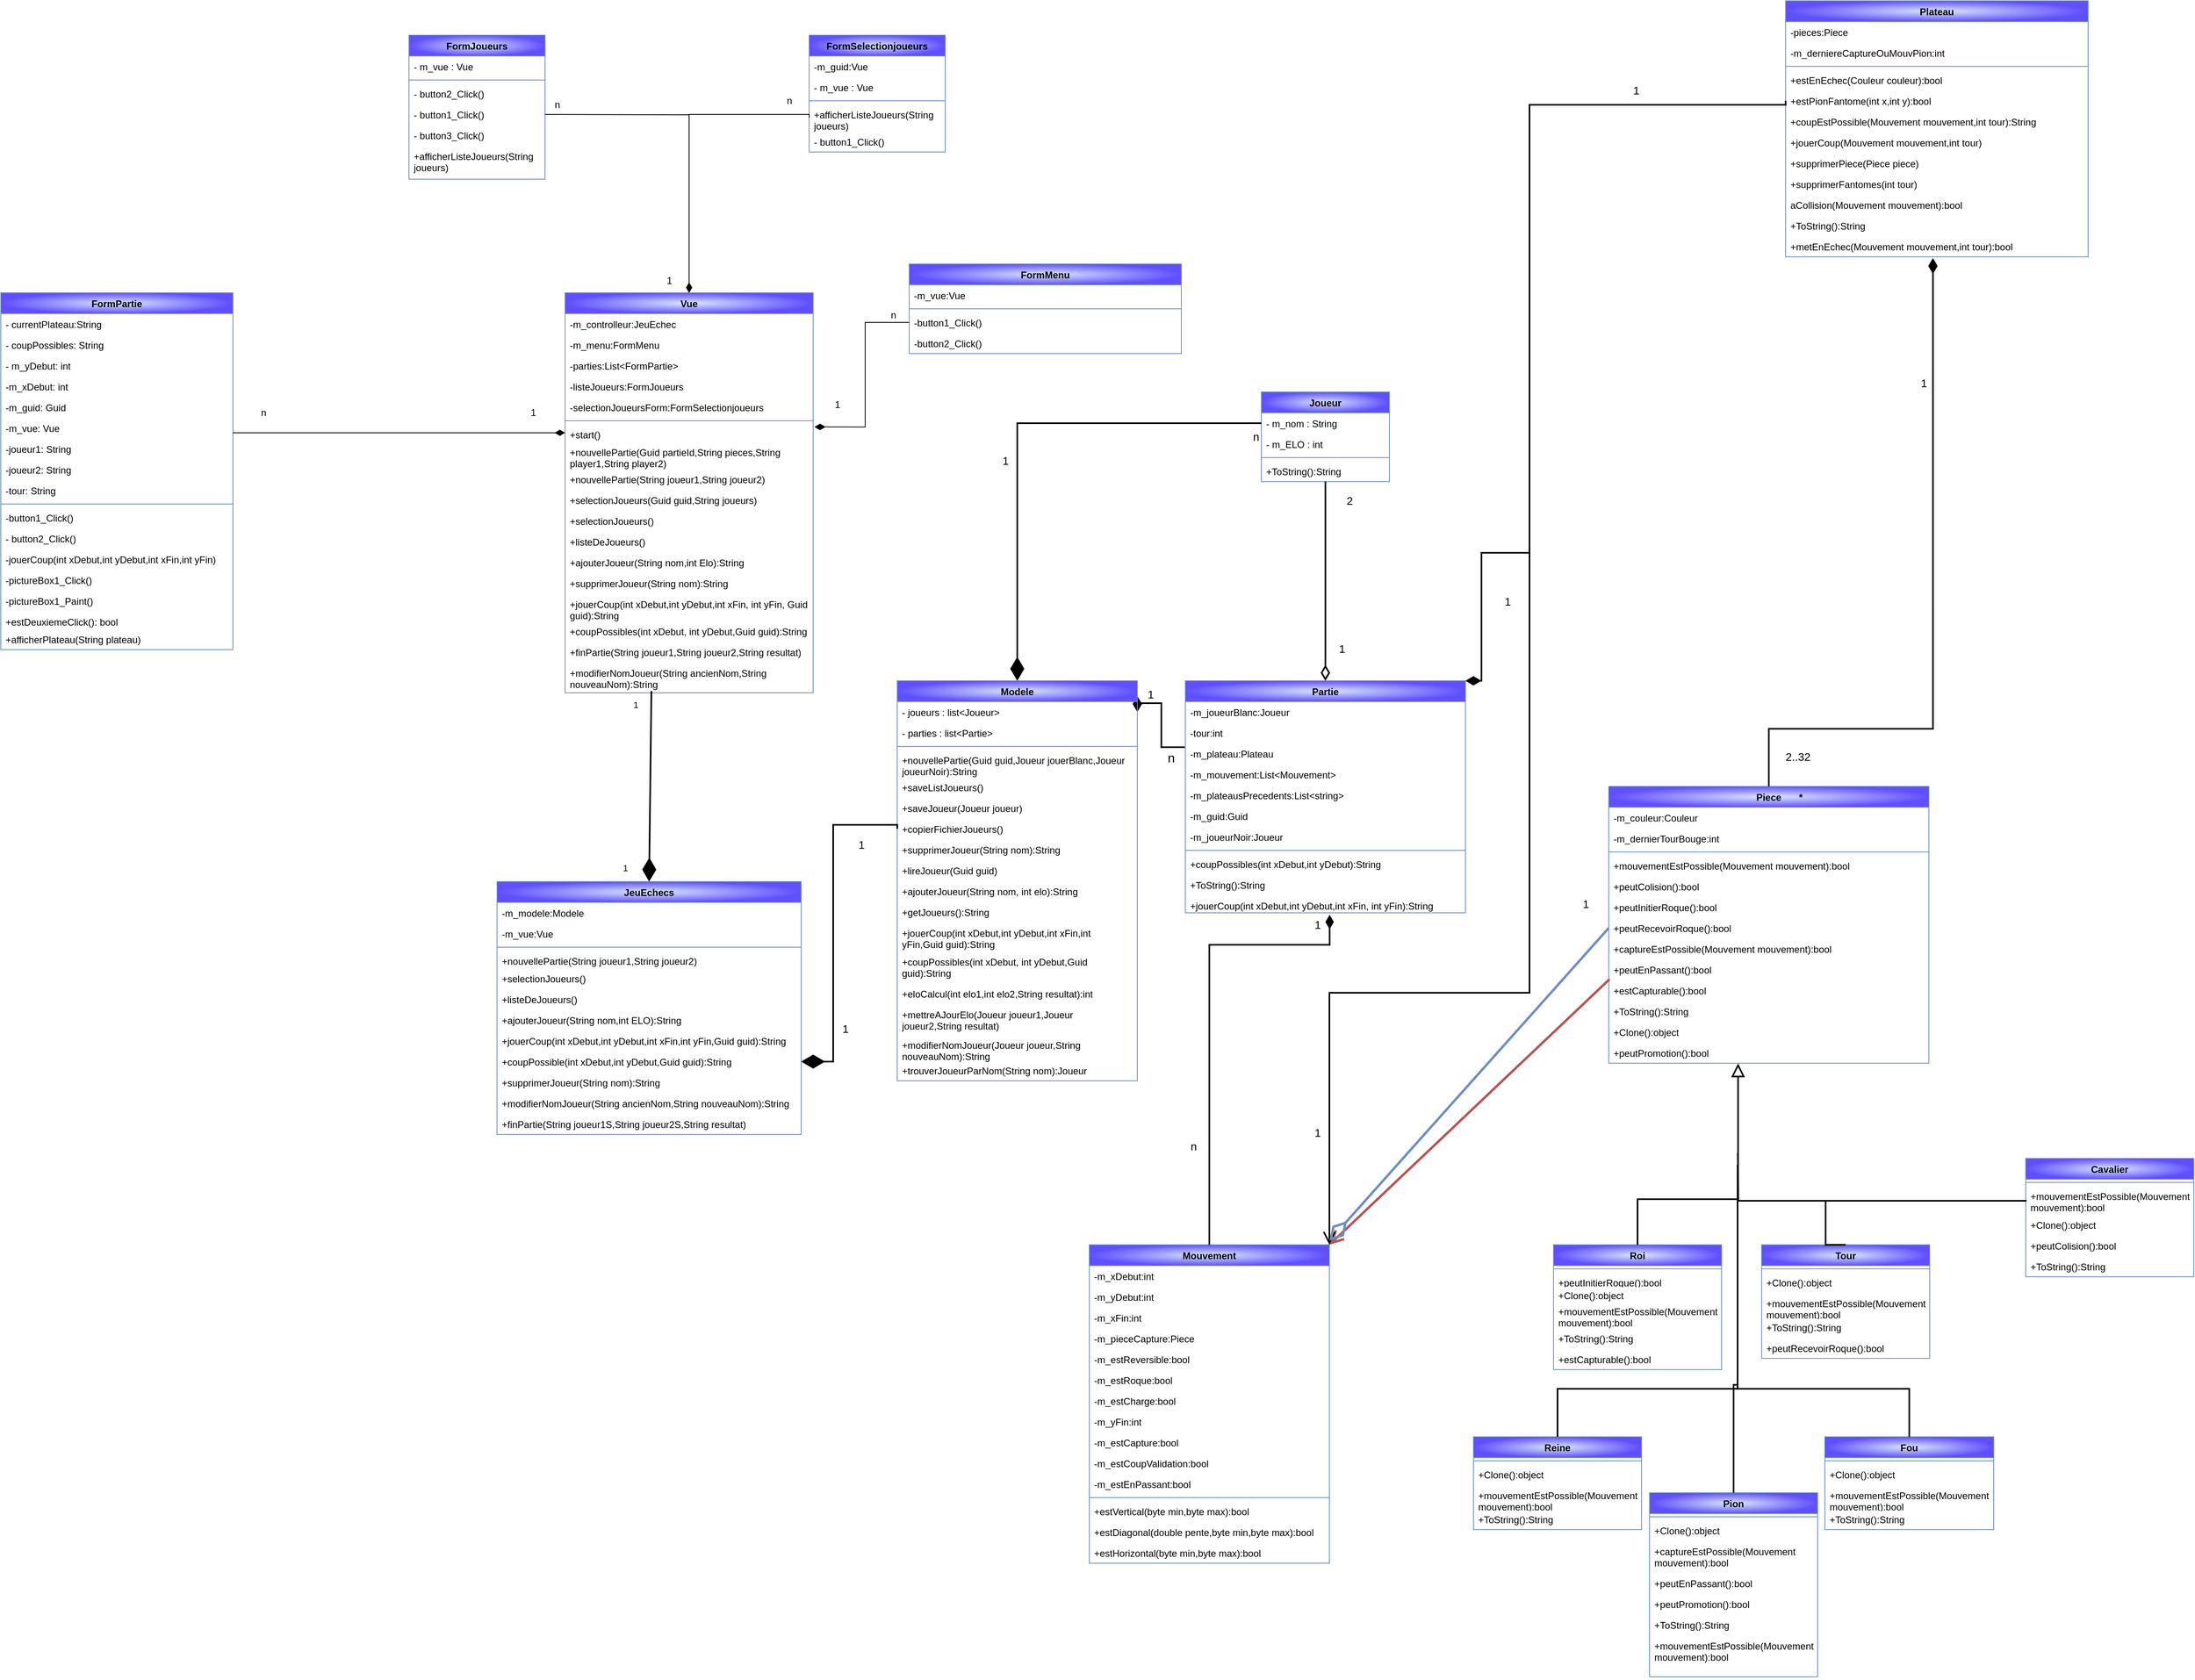 <mxfile version="26.1.3">
  <diagram name="Page-1" id="hR05zeLPvZTEK__Hz8Ri">
    <mxGraphModel dx="5802" dy="3365" grid="1" gridSize="10" guides="1" tooltips="1" connect="1" arrows="1" fold="1" page="1" pageScale="1" pageWidth="827" pageHeight="1169" math="0" shadow="0">
      <root>
        <mxCell id="0" />
        <mxCell id="1" parent="0" />
        <mxCell id="CBi6CfC0yBlEgaD9gdYx-1" value="JeuEchecs" style="swimlane;fontStyle=1;align=center;verticalAlign=top;childLayout=stackLayout;horizontal=1;startSize=26;horizontalStack=0;resizeParent=1;resizeParentMax=0;resizeLast=0;collapsible=1;marginBottom=0;whiteSpace=wrap;html=1;fillColor=#dae8fc;strokeColor=#6c8ebf;fillStyle=auto;gradientColor=#604FFF;gradientDirection=radial;" parent="1" vertex="1">
          <mxGeometry x="-520" y="281" width="380" height="316" as="geometry" />
        </mxCell>
        <mxCell id="CBi6CfC0yBlEgaD9gdYx-182" value="-m_modele:Modele" style="text;strokeColor=none;fillColor=none;align=left;verticalAlign=top;spacingLeft=4;spacingRight=4;overflow=hidden;rotatable=0;points=[[0,0.5],[1,0.5]];portConstraint=eastwest;whiteSpace=wrap;html=1;" parent="CBi6CfC0yBlEgaD9gdYx-1" vertex="1">
          <mxGeometry y="26" width="380" height="26" as="geometry" />
        </mxCell>
        <mxCell id="CBi6CfC0yBlEgaD9gdYx-183" value="-m_vue:Vue" style="text;strokeColor=none;fillColor=none;align=left;verticalAlign=top;spacingLeft=4;spacingRight=4;overflow=hidden;rotatable=0;points=[[0,0.5],[1,0.5]];portConstraint=eastwest;whiteSpace=wrap;html=1;" parent="CBi6CfC0yBlEgaD9gdYx-1" vertex="1">
          <mxGeometry y="52" width="380" height="26" as="geometry" />
        </mxCell>
        <mxCell id="CBi6CfC0yBlEgaD9gdYx-2" value="" style="line;strokeWidth=1;fillColor=none;align=left;verticalAlign=middle;spacingTop=-1;spacingLeft=3;spacingRight=3;rotatable=0;labelPosition=right;points=[];portConstraint=eastwest;strokeColor=inherit;" parent="CBi6CfC0yBlEgaD9gdYx-1" vertex="1">
          <mxGeometry y="78" width="380" height="8" as="geometry" />
        </mxCell>
        <mxCell id="CBi6CfC0yBlEgaD9gdYx-3" value="+nouvellePartie(String joueur1,String joueur2)" style="text;strokeColor=none;fillColor=none;align=left;verticalAlign=top;spacingLeft=4;spacingRight=4;overflow=hidden;rotatable=0;points=[[0,0.5],[1,0.5]];portConstraint=eastwest;whiteSpace=wrap;html=1;" parent="CBi6CfC0yBlEgaD9gdYx-1" vertex="1">
          <mxGeometry y="86" width="380" height="22" as="geometry" />
        </mxCell>
        <mxCell id="CBi6CfC0yBlEgaD9gdYx-184" value="+selectionJoueurs()" style="text;strokeColor=none;fillColor=none;align=left;verticalAlign=top;spacingLeft=4;spacingRight=4;overflow=hidden;rotatable=0;points=[[0,0.5],[1,0.5]];portConstraint=eastwest;whiteSpace=wrap;html=1;" parent="CBi6CfC0yBlEgaD9gdYx-1" vertex="1">
          <mxGeometry y="108" width="380" height="26" as="geometry" />
        </mxCell>
        <mxCell id="CBi6CfC0yBlEgaD9gdYx-185" value="+listeDeJoueurs()" style="text;strokeColor=none;fillColor=none;align=left;verticalAlign=top;spacingLeft=4;spacingRight=4;overflow=hidden;rotatable=0;points=[[0,0.5],[1,0.5]];portConstraint=eastwest;whiteSpace=wrap;html=1;" parent="CBi6CfC0yBlEgaD9gdYx-1" vertex="1">
          <mxGeometry y="134" width="380" height="26" as="geometry" />
        </mxCell>
        <mxCell id="CBi6CfC0yBlEgaD9gdYx-187" value="+ajouterJoueur(String nom,int ELO):String" style="text;strokeColor=none;fillColor=none;align=left;verticalAlign=top;spacingLeft=4;spacingRight=4;overflow=hidden;rotatable=0;points=[[0,0.5],[1,0.5]];portConstraint=eastwest;whiteSpace=wrap;html=1;" parent="CBi6CfC0yBlEgaD9gdYx-1" vertex="1">
          <mxGeometry y="160" width="380" height="26" as="geometry" />
        </mxCell>
        <mxCell id="CBi6CfC0yBlEgaD9gdYx-188" value="+jouerCoup(int xDebut,int yDebut,int xFin,int yFin,Guid guid):String" style="text;strokeColor=none;fillColor=none;align=left;verticalAlign=top;spacingLeft=4;spacingRight=4;overflow=hidden;rotatable=0;points=[[0,0.5],[1,0.5]];portConstraint=eastwest;whiteSpace=wrap;html=1;" parent="CBi6CfC0yBlEgaD9gdYx-1" vertex="1">
          <mxGeometry y="186" width="380" height="26" as="geometry" />
        </mxCell>
        <mxCell id="CBi6CfC0yBlEgaD9gdYx-189" value="+coupPossible(int xDebut,int yDebut,Guid guid):String" style="text;strokeColor=none;fillColor=none;align=left;verticalAlign=top;spacingLeft=4;spacingRight=4;overflow=hidden;rotatable=0;points=[[0,0.5],[1,0.5]];portConstraint=eastwest;whiteSpace=wrap;html=1;" parent="CBi6CfC0yBlEgaD9gdYx-1" vertex="1">
          <mxGeometry y="212" width="380" height="26" as="geometry" />
        </mxCell>
        <mxCell id="CBi6CfC0yBlEgaD9gdYx-186" value="+supprimerJoueur(String nom):String" style="text;strokeColor=none;fillColor=none;align=left;verticalAlign=top;spacingLeft=4;spacingRight=4;overflow=hidden;rotatable=0;points=[[0,0.5],[1,0.5]];portConstraint=eastwest;whiteSpace=wrap;html=1;" parent="CBi6CfC0yBlEgaD9gdYx-1" vertex="1">
          <mxGeometry y="238" width="380" height="26" as="geometry" />
        </mxCell>
        <mxCell id="CBi6CfC0yBlEgaD9gdYx-191" value="+modifierNomJoueur(String ancienNom,String nouveauNom):String" style="text;strokeColor=none;fillColor=none;align=left;verticalAlign=top;spacingLeft=4;spacingRight=4;overflow=hidden;rotatable=0;points=[[0,0.5],[1,0.5]];portConstraint=eastwest;whiteSpace=wrap;html=1;" parent="CBi6CfC0yBlEgaD9gdYx-1" vertex="1">
          <mxGeometry y="264" width="380" height="26" as="geometry" />
        </mxCell>
        <mxCell id="CBi6CfC0yBlEgaD9gdYx-190" value="+finPartie(String joueur1S,String joueur2S,String resultat)" style="text;strokeColor=none;fillColor=none;align=left;verticalAlign=top;spacingLeft=4;spacingRight=4;overflow=hidden;rotatable=0;points=[[0,0.5],[1,0.5]];portConstraint=eastwest;whiteSpace=wrap;html=1;" parent="CBi6CfC0yBlEgaD9gdYx-1" vertex="1">
          <mxGeometry y="290" width="380" height="26" as="geometry" />
        </mxCell>
        <mxCell id="CBi6CfC0yBlEgaD9gdYx-6" value="Partie" style="swimlane;fontStyle=1;align=center;verticalAlign=top;childLayout=stackLayout;horizontal=1;startSize=26;horizontalStack=0;resizeParent=1;resizeParentMax=0;resizeLast=0;collapsible=1;marginBottom=0;whiteSpace=wrap;html=1;fillColor=#dae8fc;strokeColor=#6c8ebf;fillStyle=auto;gradientColor=#604FFF;gradientDirection=radial;" parent="1" vertex="1">
          <mxGeometry x="340" y="30" width="350" height="290" as="geometry" />
        </mxCell>
        <mxCell id="CBi6CfC0yBlEgaD9gdYx-206" value="-m_joueurBlanc:Joueur" style="text;strokeColor=none;fillColor=none;align=left;verticalAlign=top;spacingLeft=4;spacingRight=4;overflow=hidden;rotatable=0;points=[[0,0.5],[1,0.5]];portConstraint=eastwest;whiteSpace=wrap;html=1;" parent="CBi6CfC0yBlEgaD9gdYx-6" vertex="1">
          <mxGeometry y="26" width="350" height="26" as="geometry" />
        </mxCell>
        <mxCell id="CBi6CfC0yBlEgaD9gdYx-7" value="-tour:int" style="text;strokeColor=none;fillColor=none;align=left;verticalAlign=top;spacingLeft=4;spacingRight=4;overflow=hidden;rotatable=0;points=[[0,0.5],[1,0.5]];portConstraint=eastwest;whiteSpace=wrap;html=1;" parent="CBi6CfC0yBlEgaD9gdYx-6" vertex="1">
          <mxGeometry y="52" width="350" height="26" as="geometry" />
        </mxCell>
        <mxCell id="CBi6CfC0yBlEgaD9gdYx-212" value="-m_plateau:Plateau" style="text;strokeColor=none;fillColor=none;align=left;verticalAlign=top;spacingLeft=4;spacingRight=4;overflow=hidden;rotatable=0;points=[[0,0.5],[1,0.5]];portConstraint=eastwest;whiteSpace=wrap;html=1;" parent="CBi6CfC0yBlEgaD9gdYx-6" vertex="1">
          <mxGeometry y="78" width="350" height="26" as="geometry" />
        </mxCell>
        <mxCell id="CBi6CfC0yBlEgaD9gdYx-213" value="-m_mouvement:List&amp;lt;Mouvement&amp;gt;" style="text;strokeColor=none;fillColor=none;align=left;verticalAlign=top;spacingLeft=4;spacingRight=4;overflow=hidden;rotatable=0;points=[[0,0.5],[1,0.5]];portConstraint=eastwest;whiteSpace=wrap;html=1;" parent="CBi6CfC0yBlEgaD9gdYx-6" vertex="1">
          <mxGeometry y="104" width="350" height="26" as="geometry" />
        </mxCell>
        <mxCell id="CBi6CfC0yBlEgaD9gdYx-214" value="-m_plateausPrecedents:List&amp;lt;string&amp;gt;" style="text;strokeColor=none;fillColor=none;align=left;verticalAlign=top;spacingLeft=4;spacingRight=4;overflow=hidden;rotatable=0;points=[[0,0.5],[1,0.5]];portConstraint=eastwest;whiteSpace=wrap;html=1;" parent="CBi6CfC0yBlEgaD9gdYx-6" vertex="1">
          <mxGeometry y="130" width="350" height="26" as="geometry" />
        </mxCell>
        <mxCell id="CBi6CfC0yBlEgaD9gdYx-215" value="-m_guid:Guid" style="text;strokeColor=none;fillColor=none;align=left;verticalAlign=top;spacingLeft=4;spacingRight=4;overflow=hidden;rotatable=0;points=[[0,0.5],[1,0.5]];portConstraint=eastwest;whiteSpace=wrap;html=1;" parent="CBi6CfC0yBlEgaD9gdYx-6" vertex="1">
          <mxGeometry y="156" width="350" height="26" as="geometry" />
        </mxCell>
        <mxCell id="CBi6CfC0yBlEgaD9gdYx-207" value="-m_joueurNoir:Joueur" style="text;strokeColor=none;fillColor=none;align=left;verticalAlign=top;spacingLeft=4;spacingRight=4;overflow=hidden;rotatable=0;points=[[0,0.5],[1,0.5]];portConstraint=eastwest;whiteSpace=wrap;html=1;" parent="CBi6CfC0yBlEgaD9gdYx-6" vertex="1">
          <mxGeometry y="182" width="350" height="26" as="geometry" />
        </mxCell>
        <mxCell id="CBi6CfC0yBlEgaD9gdYx-12" value="" style="line;strokeWidth=1;fillColor=none;align=left;verticalAlign=middle;spacingTop=-1;spacingLeft=3;spacingRight=3;rotatable=0;labelPosition=right;points=[];portConstraint=eastwest;strokeColor=inherit;" parent="CBi6CfC0yBlEgaD9gdYx-6" vertex="1">
          <mxGeometry y="208" width="350" height="8" as="geometry" />
        </mxCell>
        <mxCell id="CBi6CfC0yBlEgaD9gdYx-216" value="+coupPossibles(int xDebut,int yDebut):String" style="text;strokeColor=none;fillColor=none;align=left;verticalAlign=top;spacingLeft=4;spacingRight=4;overflow=hidden;rotatable=0;points=[[0,0.5],[1,0.5]];portConstraint=eastwest;whiteSpace=wrap;html=1;" parent="CBi6CfC0yBlEgaD9gdYx-6" vertex="1">
          <mxGeometry y="216" width="350" height="26" as="geometry" />
        </mxCell>
        <mxCell id="CBi6CfC0yBlEgaD9gdYx-290" value="+ToString():String" style="text;strokeColor=none;fillColor=none;align=left;verticalAlign=top;spacingLeft=4;spacingRight=4;overflow=hidden;rotatable=0;points=[[0,0.5],[1,0.5]];portConstraint=eastwest;whiteSpace=wrap;html=1;" parent="CBi6CfC0yBlEgaD9gdYx-6" vertex="1">
          <mxGeometry y="242" width="350" height="26" as="geometry" />
        </mxCell>
        <mxCell id="CBi6CfC0yBlEgaD9gdYx-13" value="+jouerCoup(int xDebut,int yDebut,int xFin, int yFin):String" style="text;strokeColor=none;fillColor=none;align=left;verticalAlign=top;spacingLeft=4;spacingRight=4;overflow=hidden;rotatable=0;points=[[0,0.5],[1,0.5]];portConstraint=eastwest;whiteSpace=wrap;html=1;" parent="CBi6CfC0yBlEgaD9gdYx-6" vertex="1">
          <mxGeometry y="268" width="350" height="22" as="geometry" />
        </mxCell>
        <mxCell id="CBi6CfC0yBlEgaD9gdYx-18" value="Plateau" style="swimlane;fontStyle=1;align=center;verticalAlign=top;childLayout=stackLayout;horizontal=1;startSize=26;horizontalStack=0;resizeParent=1;resizeParentMax=0;resizeLast=0;collapsible=1;marginBottom=0;whiteSpace=wrap;html=1;fillColor=#dae8fc;strokeColor=#6c8ebf;fillStyle=auto;gradientColor=#604FFF;gradientDirection=radial;" parent="1" vertex="1">
          <mxGeometry x="1090" y="-820" width="378" height="320" as="geometry">
            <mxRectangle x="673" y="79" width="80" height="30" as="alternateBounds" />
          </mxGeometry>
        </mxCell>
        <mxCell id="CBi6CfC0yBlEgaD9gdYx-229" value="-pieces:Piece" style="text;strokeColor=none;fillColor=none;align=left;verticalAlign=top;spacingLeft=4;spacingRight=4;overflow=hidden;rotatable=0;points=[[0,0.5],[1,0.5]];portConstraint=eastwest;whiteSpace=wrap;html=1;" parent="CBi6CfC0yBlEgaD9gdYx-18" vertex="1">
          <mxGeometry y="26" width="378" height="26" as="geometry" />
        </mxCell>
        <mxCell id="CBi6CfC0yBlEgaD9gdYx-19" value="-m_derniereCaptureOuMouvPion:int" style="text;strokeColor=none;fillColor=none;align=left;verticalAlign=top;spacingLeft=4;spacingRight=4;overflow=hidden;rotatable=0;points=[[0,0.5],[1,0.5]];portConstraint=eastwest;whiteSpace=wrap;html=1;" parent="CBi6CfC0yBlEgaD9gdYx-18" vertex="1">
          <mxGeometry y="52" width="378" height="26" as="geometry" />
        </mxCell>
        <mxCell id="CBi6CfC0yBlEgaD9gdYx-20" value="" style="line;strokeWidth=1;fillColor=none;align=left;verticalAlign=middle;spacingTop=-1;spacingLeft=3;spacingRight=3;rotatable=0;labelPosition=right;points=[];portConstraint=eastwest;strokeColor=inherit;" parent="CBi6CfC0yBlEgaD9gdYx-18" vertex="1">
          <mxGeometry y="78" width="378" height="8" as="geometry" />
        </mxCell>
        <mxCell id="CBi6CfC0yBlEgaD9gdYx-230" value="+estEnEchec(Couleur couleur):bool" style="text;strokeColor=none;fillColor=none;align=left;verticalAlign=top;spacingLeft=4;spacingRight=4;overflow=hidden;rotatable=0;points=[[0,0.5],[1,0.5]];portConstraint=eastwest;whiteSpace=wrap;html=1;" parent="CBi6CfC0yBlEgaD9gdYx-18" vertex="1">
          <mxGeometry y="86" width="378" height="26" as="geometry" />
        </mxCell>
        <mxCell id="CBi6CfC0yBlEgaD9gdYx-231" value="+estPionFantome(int x,int y):bool" style="text;strokeColor=none;fillColor=none;align=left;verticalAlign=top;spacingLeft=4;spacingRight=4;overflow=hidden;rotatable=0;points=[[0,0.5],[1,0.5]];portConstraint=eastwest;whiteSpace=wrap;html=1;" parent="CBi6CfC0yBlEgaD9gdYx-18" vertex="1">
          <mxGeometry y="112" width="378" height="26" as="geometry" />
        </mxCell>
        <mxCell id="CBi6CfC0yBlEgaD9gdYx-232" value="+coupEstPossible(Mouvement mouvement,int tour):String" style="text;strokeColor=none;fillColor=none;align=left;verticalAlign=top;spacingLeft=4;spacingRight=4;overflow=hidden;rotatable=0;points=[[0,0.5],[1,0.5]];portConstraint=eastwest;whiteSpace=wrap;html=1;" parent="CBi6CfC0yBlEgaD9gdYx-18" vertex="1">
          <mxGeometry y="138" width="378" height="26" as="geometry" />
        </mxCell>
        <mxCell id="CBi6CfC0yBlEgaD9gdYx-233" value="+jouerCoup(Mouvement mouvement,int tour)" style="text;strokeColor=none;fillColor=none;align=left;verticalAlign=top;spacingLeft=4;spacingRight=4;overflow=hidden;rotatable=0;points=[[0,0.5],[1,0.5]];portConstraint=eastwest;whiteSpace=wrap;html=1;" parent="CBi6CfC0yBlEgaD9gdYx-18" vertex="1">
          <mxGeometry y="164" width="378" height="26" as="geometry" />
        </mxCell>
        <mxCell id="CBi6CfC0yBlEgaD9gdYx-234" value="+supprimerPiece(Piece piece)" style="text;strokeColor=none;fillColor=none;align=left;verticalAlign=top;spacingLeft=4;spacingRight=4;overflow=hidden;rotatable=0;points=[[0,0.5],[1,0.5]];portConstraint=eastwest;whiteSpace=wrap;html=1;" parent="CBi6CfC0yBlEgaD9gdYx-18" vertex="1">
          <mxGeometry y="190" width="378" height="26" as="geometry" />
        </mxCell>
        <mxCell id="CBi6CfC0yBlEgaD9gdYx-235" value="+supprimerFantomes(int tour)" style="text;strokeColor=none;fillColor=none;align=left;verticalAlign=top;spacingLeft=4;spacingRight=4;overflow=hidden;rotatable=0;points=[[0,0.5],[1,0.5]];portConstraint=eastwest;whiteSpace=wrap;html=1;" parent="CBi6CfC0yBlEgaD9gdYx-18" vertex="1">
          <mxGeometry y="216" width="378" height="26" as="geometry" />
        </mxCell>
        <mxCell id="CBi6CfC0yBlEgaD9gdYx-236" value="aCollision(Mouvement mouvement):bool" style="text;strokeColor=none;fillColor=none;align=left;verticalAlign=top;spacingLeft=4;spacingRight=4;overflow=hidden;rotatable=0;points=[[0,0.5],[1,0.5]];portConstraint=eastwest;whiteSpace=wrap;html=1;" parent="CBi6CfC0yBlEgaD9gdYx-18" vertex="1">
          <mxGeometry y="242" width="378" height="26" as="geometry" />
        </mxCell>
        <mxCell id="CBi6CfC0yBlEgaD9gdYx-289" value="+ToString():String" style="text;strokeColor=none;fillColor=none;align=left;verticalAlign=top;spacingLeft=4;spacingRight=4;overflow=hidden;rotatable=0;points=[[0,0.5],[1,0.5]];portConstraint=eastwest;whiteSpace=wrap;html=1;" parent="CBi6CfC0yBlEgaD9gdYx-18" vertex="1">
          <mxGeometry y="268" width="378" height="26" as="geometry" />
        </mxCell>
        <mxCell id="CBi6CfC0yBlEgaD9gdYx-21" value="+metEnEchec(Mouvement mouvement,int tour):bool" style="text;strokeColor=none;fillColor=none;align=left;verticalAlign=top;spacingLeft=4;spacingRight=4;overflow=hidden;rotatable=0;points=[[0,0.5],[1,0.5]];portConstraint=eastwest;whiteSpace=wrap;html=1;" parent="CBi6CfC0yBlEgaD9gdYx-18" vertex="1">
          <mxGeometry y="294" width="378" height="26" as="geometry" />
        </mxCell>
        <mxCell id="CBi6CfC0yBlEgaD9gdYx-30" value="&lt;span style=&quot;white-space: pre;&quot;&gt;&#x9;&lt;/span&gt;Piece&lt;span style=&quot;white-space: pre;&quot;&gt;&#x9;&lt;/span&gt;*" style="swimlane;fontStyle=1;align=center;verticalAlign=top;childLayout=stackLayout;horizontal=1;startSize=26;horizontalStack=0;resizeParent=1;resizeParentMax=0;resizeLast=0;collapsible=1;marginBottom=0;whiteSpace=wrap;html=1;fillColor=#dae8fc;strokeColor=#6c8ebf;fillStyle=auto;gradientColor=#604FFF;gradientDirection=radial;" parent="1" vertex="1">
          <mxGeometry x="869" y="162" width="400" height="346" as="geometry">
            <mxRectangle x="602" y="308" width="130" height="30" as="alternateBounds" />
          </mxGeometry>
        </mxCell>
        <mxCell id="CBi6CfC0yBlEgaD9gdYx-31" value="-m_couleur:Couleur" style="text;strokeColor=none;fillColor=none;align=left;verticalAlign=top;spacingLeft=4;spacingRight=4;overflow=hidden;rotatable=0;points=[[0,0.5],[1,0.5]];portConstraint=eastwest;whiteSpace=wrap;html=1;" parent="CBi6CfC0yBlEgaD9gdYx-30" vertex="1">
          <mxGeometry y="26" width="400" height="26" as="geometry" />
        </mxCell>
        <mxCell id="CBi6CfC0yBlEgaD9gdYx-32" value="-m_dernierTourBouge:int" style="text;strokeColor=none;fillColor=none;align=left;verticalAlign=top;spacingLeft=4;spacingRight=4;overflow=hidden;rotatable=0;points=[[0,0.5],[1,0.5]];portConstraint=eastwest;whiteSpace=wrap;html=1;" parent="CBi6CfC0yBlEgaD9gdYx-30" vertex="1">
          <mxGeometry y="52" width="400" height="26" as="geometry" />
        </mxCell>
        <mxCell id="CBi6CfC0yBlEgaD9gdYx-33" value="" style="line;strokeWidth=1;fillColor=none;align=left;verticalAlign=middle;spacingTop=-1;spacingLeft=3;spacingRight=3;rotatable=0;labelPosition=right;points=[];portConstraint=eastwest;strokeColor=inherit;" parent="CBi6CfC0yBlEgaD9gdYx-30" vertex="1">
          <mxGeometry y="78" width="400" height="8" as="geometry" />
        </mxCell>
        <mxCell id="CBi6CfC0yBlEgaD9gdYx-34" value="+mouvementEstPossible(Mouvement mouvement):bool" style="text;strokeColor=none;fillColor=none;align=left;verticalAlign=top;spacingLeft=4;spacingRight=4;overflow=hidden;rotatable=0;points=[[0,0.5],[1,0.5]];portConstraint=eastwest;whiteSpace=wrap;html=1;" parent="CBi6CfC0yBlEgaD9gdYx-30" vertex="1">
          <mxGeometry y="86" width="400" height="26" as="geometry" />
        </mxCell>
        <mxCell id="CBi6CfC0yBlEgaD9gdYx-238" value="+peutColision():bool" style="text;strokeColor=none;fillColor=none;align=left;verticalAlign=top;spacingLeft=4;spacingRight=4;overflow=hidden;rotatable=0;points=[[0,0.5],[1,0.5]];portConstraint=eastwest;whiteSpace=wrap;html=1;" parent="CBi6CfC0yBlEgaD9gdYx-30" vertex="1">
          <mxGeometry y="112" width="400" height="26" as="geometry" />
        </mxCell>
        <mxCell id="CBi6CfC0yBlEgaD9gdYx-239" value="+peutInitierRoque():bool" style="text;strokeColor=none;fillColor=none;align=left;verticalAlign=top;spacingLeft=4;spacingRight=4;overflow=hidden;rotatable=0;points=[[0,0.5],[1,0.5]];portConstraint=eastwest;whiteSpace=wrap;html=1;" parent="CBi6CfC0yBlEgaD9gdYx-30" vertex="1">
          <mxGeometry y="138" width="400" height="26" as="geometry" />
        </mxCell>
        <mxCell id="CBi6CfC0yBlEgaD9gdYx-240" value="+peutRecevoirRoque():bool" style="text;strokeColor=none;fillColor=none;align=left;verticalAlign=top;spacingLeft=4;spacingRight=4;overflow=hidden;rotatable=0;points=[[0,0.5],[1,0.5]];portConstraint=eastwest;whiteSpace=wrap;html=1;" parent="CBi6CfC0yBlEgaD9gdYx-30" vertex="1">
          <mxGeometry y="164" width="400" height="26" as="geometry" />
        </mxCell>
        <mxCell id="CBi6CfC0yBlEgaD9gdYx-237" value="+captureEstPossible(Mouvement mouvement):bool" style="text;strokeColor=none;fillColor=none;align=left;verticalAlign=top;spacingLeft=4;spacingRight=4;overflow=hidden;rotatable=0;points=[[0,0.5],[1,0.5]];portConstraint=eastwest;whiteSpace=wrap;html=1;" parent="CBi6CfC0yBlEgaD9gdYx-30" vertex="1">
          <mxGeometry y="190" width="400" height="26" as="geometry" />
        </mxCell>
        <mxCell id="CBi6CfC0yBlEgaD9gdYx-242" value="+peutEnPassant():bool" style="text;strokeColor=none;fillColor=none;align=left;verticalAlign=top;spacingLeft=4;spacingRight=4;overflow=hidden;rotatable=0;points=[[0,0.5],[1,0.5]];portConstraint=eastwest;whiteSpace=wrap;html=1;" parent="CBi6CfC0yBlEgaD9gdYx-30" vertex="1">
          <mxGeometry y="216" width="400" height="26" as="geometry" />
        </mxCell>
        <mxCell id="CBi6CfC0yBlEgaD9gdYx-243" value="+estCapturable():bool" style="text;strokeColor=none;fillColor=none;align=left;verticalAlign=top;spacingLeft=4;spacingRight=4;overflow=hidden;rotatable=0;points=[[0,0.5],[1,0.5]];portConstraint=eastwest;whiteSpace=wrap;html=1;" parent="CBi6CfC0yBlEgaD9gdYx-30" vertex="1">
          <mxGeometry y="242" width="400" height="26" as="geometry" />
        </mxCell>
        <mxCell id="CBi6CfC0yBlEgaD9gdYx-244" value="+ToString():String" style="text;strokeColor=none;fillColor=none;align=left;verticalAlign=top;spacingLeft=4;spacingRight=4;overflow=hidden;rotatable=0;points=[[0,0.5],[1,0.5]];portConstraint=eastwest;whiteSpace=wrap;html=1;" parent="CBi6CfC0yBlEgaD9gdYx-30" vertex="1">
          <mxGeometry y="268" width="400" height="26" as="geometry" />
        </mxCell>
        <mxCell id="CBi6CfC0yBlEgaD9gdYx-245" value="+Clone():object" style="text;strokeColor=none;fillColor=none;align=left;verticalAlign=top;spacingLeft=4;spacingRight=4;overflow=hidden;rotatable=0;points=[[0,0.5],[1,0.5]];portConstraint=eastwest;whiteSpace=wrap;html=1;" parent="CBi6CfC0yBlEgaD9gdYx-30" vertex="1">
          <mxGeometry y="294" width="400" height="26" as="geometry" />
        </mxCell>
        <mxCell id="CBi6CfC0yBlEgaD9gdYx-241" value="+peutPromotion():bool" style="text;strokeColor=none;fillColor=none;align=left;verticalAlign=top;spacingLeft=4;spacingRight=4;overflow=hidden;rotatable=0;points=[[0,0.5],[1,0.5]];portConstraint=eastwest;whiteSpace=wrap;html=1;" parent="CBi6CfC0yBlEgaD9gdYx-30" vertex="1">
          <mxGeometry y="320" width="400" height="26" as="geometry" />
        </mxCell>
        <mxCell id="CBi6CfC0yBlEgaD9gdYx-42" value="2..32" style="text;html=1;align=center;verticalAlign=middle;resizable=0;points=[];autosize=1;strokeColor=none;fillColor=none;fontSize=14;" parent="1" vertex="1">
          <mxGeometry x="1080" y="110" width="50" height="30" as="geometry" />
        </mxCell>
        <mxCell id="CBi6CfC0yBlEgaD9gdYx-43" value="Joueur" style="swimlane;fontStyle=1;align=center;verticalAlign=top;childLayout=stackLayout;horizontal=1;startSize=26;horizontalStack=0;resizeParent=1;resizeParentMax=0;resizeLast=0;collapsible=1;marginBottom=0;whiteSpace=wrap;html=1;fillColor=#dae8fc;strokeColor=#6c8ebf;fillStyle=auto;gradientColor=#604FFF;gradientDirection=radial;" parent="1" vertex="1">
          <mxGeometry x="435" y="-331" width="160" height="112" as="geometry" />
        </mxCell>
        <mxCell id="CBi6CfC0yBlEgaD9gdYx-44" value="- m_nom : String" style="text;strokeColor=none;fillColor=none;align=left;verticalAlign=top;spacingLeft=4;spacingRight=4;overflow=hidden;rotatable=0;points=[[0,0.5],[1,0.5]];portConstraint=eastwest;whiteSpace=wrap;html=1;" parent="CBi6CfC0yBlEgaD9gdYx-43" vertex="1">
          <mxGeometry y="26" width="160" height="26" as="geometry" />
        </mxCell>
        <mxCell id="CBi6CfC0yBlEgaD9gdYx-46" value="- m_ELO : int" style="text;strokeColor=none;fillColor=none;align=left;verticalAlign=top;spacingLeft=4;spacingRight=4;overflow=hidden;rotatable=0;points=[[0,0.5],[1,0.5]];portConstraint=eastwest;whiteSpace=wrap;html=1;" parent="CBi6CfC0yBlEgaD9gdYx-43" vertex="1">
          <mxGeometry y="52" width="160" height="26" as="geometry" />
        </mxCell>
        <mxCell id="CBi6CfC0yBlEgaD9gdYx-45" value="" style="line;strokeWidth=1;fillColor=none;align=left;verticalAlign=middle;spacingTop=-1;spacingLeft=3;spacingRight=3;rotatable=0;labelPosition=right;points=[];portConstraint=eastwest;strokeColor=inherit;" parent="CBi6CfC0yBlEgaD9gdYx-43" vertex="1">
          <mxGeometry y="78" width="160" height="8" as="geometry" />
        </mxCell>
        <mxCell id="CBi6CfC0yBlEgaD9gdYx-275" value="+ToString():String" style="text;strokeColor=none;fillColor=none;align=left;verticalAlign=top;spacingLeft=4;spacingRight=4;overflow=hidden;rotatable=0;points=[[0,0.5],[1,0.5]];portConstraint=eastwest;whiteSpace=wrap;html=1;" parent="CBi6CfC0yBlEgaD9gdYx-43" vertex="1">
          <mxGeometry y="86" width="160" height="26" as="geometry" />
        </mxCell>
        <mxCell id="CBi6CfC0yBlEgaD9gdYx-47" value="1" style="endArrow=none;html=1;endSize=12;startArrow=diamondThin;startSize=14;startFill=0;edgeStyle=orthogonalEdgeStyle;align=left;verticalAlign=bottom;rounded=0;strokeWidth=2;fontSize=14;entryX=0.5;entryY=1;entryDx=0;entryDy=0;exitX=0.5;exitY=0;exitDx=0;exitDy=0;" parent="1" source="CBi6CfC0yBlEgaD9gdYx-6" target="CBi6CfC0yBlEgaD9gdYx-43" edge="1">
          <mxGeometry x="-0.768" y="-15" relative="1" as="geometry">
            <mxPoint x="480" y="-60" as="sourcePoint" />
            <mxPoint x="460.067" y="6" as="targetPoint" />
            <Array as="points">
              <mxPoint x="515" y="-150" />
              <mxPoint x="515" y="-150" />
            </Array>
            <mxPoint as="offset" />
          </mxGeometry>
        </mxCell>
        <mxCell id="CBi6CfC0yBlEgaD9gdYx-48" value="2" style="text;html=1;align=center;verticalAlign=middle;resizable=0;points=[];autosize=1;strokeColor=none;fillColor=none;fontSize=14;" parent="1" vertex="1">
          <mxGeometry x="530" y="-210" width="30" height="30" as="geometry" />
        </mxCell>
        <mxCell id="CBi6CfC0yBlEgaD9gdYx-49" value="&lt;font style=&quot;font-size: 14px;&quot;&gt;1&lt;/font&gt;" style="endArrow=none;html=1;endSize=12;startArrow=diamondThin;startSize=14;startFill=1;edgeStyle=orthogonalEdgeStyle;align=left;verticalAlign=bottom;rounded=0;strokeWidth=2;entryX=0;entryY=0.5;entryDx=0;entryDy=0;exitX=1;exitY=0;exitDx=0;exitDy=0;" parent="1" source="CBi6CfC0yBlEgaD9gdYx-6" target="CBi6CfC0yBlEgaD9gdYx-231" edge="1">
          <mxGeometry x="-0.808" y="-27" relative="1" as="geometry">
            <mxPoint x="720" y="80" as="sourcePoint" />
            <mxPoint x="1050" y="-690" as="targetPoint" />
            <Array as="points">
              <mxPoint x="710" y="30" />
              <mxPoint x="710" y="-130" />
              <mxPoint x="770" y="-130" />
              <mxPoint x="770" y="-690" />
              <mxPoint x="1090" y="-690" />
            </Array>
            <mxPoint as="offset" />
          </mxGeometry>
        </mxCell>
        <mxCell id="CBi6CfC0yBlEgaD9gdYx-50" value="1" style="edgeLabel;html=1;align=center;verticalAlign=middle;resizable=0;points=[];fontSize=14;" parent="CBi6CfC0yBlEgaD9gdYx-49" vertex="1" connectable="0">
          <mxGeometry x="0.644" y="-2" relative="1" as="geometry">
            <mxPoint x="8" y="-20" as="offset" />
          </mxGeometry>
        </mxCell>
        <mxCell id="CBi6CfC0yBlEgaD9gdYx-51" value="&lt;font style=&quot;font-size: 14px;&quot;&gt;1&lt;/font&gt;" style="endArrow=none;html=1;endSize=12;startArrow=diamondThin;startSize=14;startFill=1;edgeStyle=orthogonalEdgeStyle;align=left;verticalAlign=bottom;rounded=0;entryX=-0.002;entryY=0.163;entryDx=0;entryDy=0;strokeWidth=2;exitX=1;exitY=0.5;exitDx=0;exitDy=0;entryPerimeter=0;" parent="1" source="CBi6CfC0yBlEgaD9gdYx-68" target="CBi6CfC0yBlEgaD9gdYx-212" edge="1">
          <mxGeometry x="-0.815" y="-10" relative="1" as="geometry">
            <mxPoint x="310" y="60" as="sourcePoint" />
            <mxPoint x="322" y="123" as="targetPoint" />
            <Array as="points">
              <mxPoint x="280" y="58" />
              <mxPoint x="310" y="58" />
              <mxPoint x="310" y="113" />
              <mxPoint x="339" y="113" />
            </Array>
            <mxPoint x="10" y="-10" as="offset" />
          </mxGeometry>
        </mxCell>
        <mxCell id="CBi6CfC0yBlEgaD9gdYx-52" value="n" style="edgeLabel;html=1;align=center;verticalAlign=middle;resizable=0;points=[];fontSize=16;" parent="CBi6CfC0yBlEgaD9gdYx-51" vertex="1" connectable="0">
          <mxGeometry x="0.644" y="-2" relative="1" as="geometry">
            <mxPoint x="4" y="11" as="offset" />
          </mxGeometry>
        </mxCell>
        <mxCell id="CBi6CfC0yBlEgaD9gdYx-53" value="Roi" style="swimlane;fontStyle=1;align=center;verticalAlign=top;childLayout=stackLayout;horizontal=1;startSize=26;horizontalStack=0;resizeParent=1;resizeParentMax=0;resizeLast=0;collapsible=1;marginBottom=0;whiteSpace=wrap;html=1;fillColor=#dae8fc;strokeColor=#6c8ebf;fillStyle=auto;gradientColor=#604FFF;gradientDirection=radial;" parent="1" vertex="1">
          <mxGeometry x="800" y="735" width="210" height="156" as="geometry" />
        </mxCell>
        <mxCell id="CBi6CfC0yBlEgaD9gdYx-54" value="" style="line;strokeWidth=1;fillColor=none;align=left;verticalAlign=middle;spacingTop=-1;spacingLeft=3;spacingRight=3;rotatable=0;labelPosition=right;points=[];portConstraint=eastwest;strokeColor=inherit;" parent="CBi6CfC0yBlEgaD9gdYx-53" vertex="1">
          <mxGeometry y="26" width="210" height="8" as="geometry" />
        </mxCell>
        <mxCell id="CBi6CfC0yBlEgaD9gdYx-257" value="+peutInitierRoque():bool" style="text;strokeColor=none;fillColor=none;align=left;verticalAlign=top;spacingLeft=4;spacingRight=4;overflow=hidden;rotatable=0;points=[[0,0.5],[1,0.5]];portConstraint=eastwest;whiteSpace=wrap;html=1;" parent="CBi6CfC0yBlEgaD9gdYx-53" vertex="1">
          <mxGeometry y="34" width="210" height="16" as="geometry" />
        </mxCell>
        <mxCell id="CBi6CfC0yBlEgaD9gdYx-255" value="+Clone():object" style="text;strokeColor=none;fillColor=none;align=left;verticalAlign=top;spacingLeft=4;spacingRight=4;overflow=hidden;rotatable=0;points=[[0,0.5],[1,0.5]];portConstraint=eastwest;whiteSpace=wrap;html=1;" parent="CBi6CfC0yBlEgaD9gdYx-53" vertex="1">
          <mxGeometry y="50" width="210" height="20" as="geometry" />
        </mxCell>
        <mxCell id="CBi6CfC0yBlEgaD9gdYx-256" value="+mouvementEstPossible(Mouvement mouvement):bool" style="text;strokeColor=none;fillColor=none;align=left;verticalAlign=top;spacingLeft=4;spacingRight=4;overflow=hidden;rotatable=0;points=[[0,0.5],[1,0.5]];portConstraint=eastwest;whiteSpace=wrap;html=1;" parent="CBi6CfC0yBlEgaD9gdYx-53" vertex="1">
          <mxGeometry y="70" width="210" height="34" as="geometry" />
        </mxCell>
        <mxCell id="CBi6CfC0yBlEgaD9gdYx-258" value="+ToString():String" style="text;strokeColor=none;fillColor=none;align=left;verticalAlign=top;spacingLeft=4;spacingRight=4;overflow=hidden;rotatable=0;points=[[0,0.5],[1,0.5]];portConstraint=eastwest;whiteSpace=wrap;html=1;" parent="CBi6CfC0yBlEgaD9gdYx-53" vertex="1">
          <mxGeometry y="104" width="210" height="26" as="geometry" />
        </mxCell>
        <mxCell id="CBi6CfC0yBlEgaD9gdYx-259" value="+estCapturable():bool" style="text;strokeColor=none;fillColor=none;align=left;verticalAlign=top;spacingLeft=4;spacingRight=4;overflow=hidden;rotatable=0;points=[[0,0.5],[1,0.5]];portConstraint=eastwest;whiteSpace=wrap;html=1;" parent="CBi6CfC0yBlEgaD9gdYx-53" vertex="1">
          <mxGeometry y="130" width="210" height="26" as="geometry" />
        </mxCell>
        <mxCell id="CBi6CfC0yBlEgaD9gdYx-55" value="Reine" style="swimlane;fontStyle=1;align=center;verticalAlign=top;childLayout=stackLayout;horizontal=1;startSize=26;horizontalStack=0;resizeParent=1;resizeParentMax=0;resizeLast=0;collapsible=1;marginBottom=0;whiteSpace=wrap;html=1;fillColor=#dae8fc;strokeColor=#6c8ebf;fillStyle=auto;gradientColor=#604FFF;gradientDirection=radial;" parent="1" vertex="1">
          <mxGeometry x="700" y="975" width="210" height="116" as="geometry" />
        </mxCell>
        <mxCell id="CBi6CfC0yBlEgaD9gdYx-56" value="" style="line;strokeWidth=1;fillColor=none;align=left;verticalAlign=middle;spacingTop=-1;spacingLeft=3;spacingRight=3;rotatable=0;labelPosition=right;points=[];portConstraint=eastwest;strokeColor=inherit;" parent="CBi6CfC0yBlEgaD9gdYx-55" vertex="1">
          <mxGeometry y="26" width="210" height="8" as="geometry" />
        </mxCell>
        <mxCell id="CBi6CfC0yBlEgaD9gdYx-260" value="+Clone():object" style="text;strokeColor=none;fillColor=none;align=left;verticalAlign=top;spacingLeft=4;spacingRight=4;overflow=hidden;rotatable=0;points=[[0,0.5],[1,0.5]];portConstraint=eastwest;whiteSpace=wrap;html=1;" parent="CBi6CfC0yBlEgaD9gdYx-55" vertex="1">
          <mxGeometry y="34" width="210" height="26" as="geometry" />
        </mxCell>
        <mxCell id="CBi6CfC0yBlEgaD9gdYx-262" value="+mouvementEstPossible(Mouvement mouvement):bool" style="text;strokeColor=none;fillColor=none;align=left;verticalAlign=top;spacingLeft=4;spacingRight=4;overflow=hidden;rotatable=0;points=[[0,0.5],[1,0.5]];portConstraint=eastwest;whiteSpace=wrap;html=1;" parent="CBi6CfC0yBlEgaD9gdYx-55" vertex="1">
          <mxGeometry y="60" width="210" height="30" as="geometry" />
        </mxCell>
        <mxCell id="CBi6CfC0yBlEgaD9gdYx-264" value="+ToString():String" style="text;strokeColor=none;fillColor=none;align=left;verticalAlign=top;spacingLeft=4;spacingRight=4;overflow=hidden;rotatable=0;points=[[0,0.5],[1,0.5]];portConstraint=eastwest;whiteSpace=wrap;html=1;" parent="CBi6CfC0yBlEgaD9gdYx-55" vertex="1">
          <mxGeometry y="90" width="210" height="26" as="geometry" />
        </mxCell>
        <mxCell id="CBi6CfC0yBlEgaD9gdYx-57" value="Cavalier" style="swimlane;fontStyle=1;align=center;verticalAlign=top;childLayout=stackLayout;horizontal=1;startSize=26;horizontalStack=0;resizeParent=1;resizeParentMax=0;resizeLast=0;collapsible=1;marginBottom=0;whiteSpace=wrap;html=1;fillColor=#dae8fc;strokeColor=#6c8ebf;fillStyle=auto;gradientColor=#604FFF;gradientDirection=radial;" parent="1" vertex="1">
          <mxGeometry x="1390" y="627" width="210" height="148" as="geometry" />
        </mxCell>
        <mxCell id="CBi6CfC0yBlEgaD9gdYx-58" value="" style="line;strokeWidth=1;fillColor=none;align=left;verticalAlign=middle;spacingTop=-1;spacingLeft=3;spacingRight=3;rotatable=0;labelPosition=right;points=[];portConstraint=eastwest;strokeColor=inherit;" parent="CBi6CfC0yBlEgaD9gdYx-57" vertex="1">
          <mxGeometry y="26" width="210" height="8" as="geometry" />
        </mxCell>
        <mxCell id="CBi6CfC0yBlEgaD9gdYx-247" value="+mouvementEstPossible(Mouvement mouvement):bool" style="text;strokeColor=none;fillColor=none;align=left;verticalAlign=top;spacingLeft=4;spacingRight=4;overflow=hidden;rotatable=0;points=[[0,0.5],[1,0.5]];portConstraint=eastwest;whiteSpace=wrap;html=1;" parent="CBi6CfC0yBlEgaD9gdYx-57" vertex="1">
          <mxGeometry y="34" width="210" height="36" as="geometry" />
        </mxCell>
        <mxCell id="CBi6CfC0yBlEgaD9gdYx-246" value="+Clone():object" style="text;strokeColor=none;fillColor=none;align=left;verticalAlign=top;spacingLeft=4;spacingRight=4;overflow=hidden;rotatable=0;points=[[0,0.5],[1,0.5]];portConstraint=eastwest;whiteSpace=wrap;html=1;" parent="CBi6CfC0yBlEgaD9gdYx-57" vertex="1">
          <mxGeometry y="70" width="210" height="26" as="geometry" />
        </mxCell>
        <mxCell id="CBi6CfC0yBlEgaD9gdYx-249" value="+peutColision():bool" style="text;strokeColor=none;fillColor=none;align=left;verticalAlign=top;spacingLeft=4;spacingRight=4;overflow=hidden;rotatable=0;points=[[0,0.5],[1,0.5]];portConstraint=eastwest;whiteSpace=wrap;html=1;" parent="CBi6CfC0yBlEgaD9gdYx-57" vertex="1">
          <mxGeometry y="96" width="210" height="26" as="geometry" />
        </mxCell>
        <mxCell id="CBi6CfC0yBlEgaD9gdYx-250" value="+ToString():String" style="text;strokeColor=none;fillColor=none;align=left;verticalAlign=top;spacingLeft=4;spacingRight=4;overflow=hidden;rotatable=0;points=[[0,0.5],[1,0.5]];portConstraint=eastwest;whiteSpace=wrap;html=1;" parent="CBi6CfC0yBlEgaD9gdYx-57" vertex="1">
          <mxGeometry y="122" width="210" height="26" as="geometry" />
        </mxCell>
        <mxCell id="CBi6CfC0yBlEgaD9gdYx-59" value="Fou" style="swimlane;fontStyle=1;align=center;verticalAlign=top;childLayout=stackLayout;horizontal=1;startSize=26;horizontalStack=0;resizeParent=1;resizeParentMax=0;resizeLast=0;collapsible=1;marginBottom=0;whiteSpace=wrap;html=1;fillColor=#dae8fc;strokeColor=#6c8ebf;fillStyle=auto;gradientColor=#604FFF;gradientDirection=radial;" parent="1" vertex="1">
          <mxGeometry x="1139" y="975" width="211" height="116" as="geometry" />
        </mxCell>
        <mxCell id="CBi6CfC0yBlEgaD9gdYx-60" value="" style="line;strokeWidth=1;fillColor=none;align=left;verticalAlign=middle;spacingTop=-1;spacingLeft=3;spacingRight=3;rotatable=0;labelPosition=right;points=[];portConstraint=eastwest;strokeColor=inherit;" parent="CBi6CfC0yBlEgaD9gdYx-59" vertex="1">
          <mxGeometry y="26" width="211" height="8" as="geometry" />
        </mxCell>
        <mxCell id="CBi6CfC0yBlEgaD9gdYx-271" value="+Clone():object" style="text;strokeColor=none;fillColor=none;align=left;verticalAlign=top;spacingLeft=4;spacingRight=4;overflow=hidden;rotatable=0;points=[[0,0.5],[1,0.5]];portConstraint=eastwest;whiteSpace=wrap;html=1;" parent="CBi6CfC0yBlEgaD9gdYx-59" vertex="1">
          <mxGeometry y="34" width="211" height="26" as="geometry" />
        </mxCell>
        <mxCell id="CBi6CfC0yBlEgaD9gdYx-273" value="+mouvementEstPossible(Mouvement mouvement):bool" style="text;strokeColor=none;fillColor=none;align=left;verticalAlign=top;spacingLeft=4;spacingRight=4;overflow=hidden;rotatable=0;points=[[0,0.5],[1,0.5]];portConstraint=eastwest;whiteSpace=wrap;html=1;" parent="CBi6CfC0yBlEgaD9gdYx-59" vertex="1">
          <mxGeometry y="60" width="211" height="30" as="geometry" />
        </mxCell>
        <mxCell id="CBi6CfC0yBlEgaD9gdYx-274" value="+ToString():String" style="text;strokeColor=none;fillColor=none;align=left;verticalAlign=top;spacingLeft=4;spacingRight=4;overflow=hidden;rotatable=0;points=[[0,0.5],[1,0.5]];portConstraint=eastwest;whiteSpace=wrap;html=1;" parent="CBi6CfC0yBlEgaD9gdYx-59" vertex="1">
          <mxGeometry y="90" width="211" height="26" as="geometry" />
        </mxCell>
        <mxCell id="CBi6CfC0yBlEgaD9gdYx-61" value="Pion" style="swimlane;fontStyle=1;align=center;verticalAlign=top;childLayout=stackLayout;horizontal=1;startSize=26;horizontalStack=0;resizeParent=1;resizeParentMax=0;resizeLast=0;collapsible=1;marginBottom=0;whiteSpace=wrap;html=1;fillColor=#dae8fc;strokeColor=#6c8ebf;fillStyle=auto;gradientColor=#604FFF;gradientDirection=radial;" parent="1" vertex="1">
          <mxGeometry x="920" y="1045" width="210" height="230" as="geometry" />
        </mxCell>
        <mxCell id="CBi6CfC0yBlEgaD9gdYx-63" value="" style="line;strokeWidth=1;fillColor=none;align=left;verticalAlign=middle;spacingTop=-1;spacingLeft=3;spacingRight=3;rotatable=0;labelPosition=right;points=[];portConstraint=eastwest;strokeColor=inherit;" parent="CBi6CfC0yBlEgaD9gdYx-61" vertex="1">
          <mxGeometry y="26" width="210" height="8" as="geometry" />
        </mxCell>
        <mxCell id="CBi6CfC0yBlEgaD9gdYx-265" value="+Clone():object" style="text;strokeColor=none;fillColor=none;align=left;verticalAlign=top;spacingLeft=4;spacingRight=4;overflow=hidden;rotatable=0;points=[[0,0.5],[1,0.5]];portConstraint=eastwest;whiteSpace=wrap;html=1;" parent="CBi6CfC0yBlEgaD9gdYx-61" vertex="1">
          <mxGeometry y="34" width="210" height="26" as="geometry" />
        </mxCell>
        <mxCell id="CBi6CfC0yBlEgaD9gdYx-267" value="+captureEstPossible(Mouvement mouvement):bool" style="text;strokeColor=none;fillColor=none;align=left;verticalAlign=top;spacingLeft=4;spacingRight=4;overflow=hidden;rotatable=0;points=[[0,0.5],[1,0.5]];portConstraint=eastwest;whiteSpace=wrap;html=1;" parent="CBi6CfC0yBlEgaD9gdYx-61" vertex="1">
          <mxGeometry y="60" width="210" height="40" as="geometry" />
        </mxCell>
        <mxCell id="CBi6CfC0yBlEgaD9gdYx-268" value="+peutEnPassant():bool" style="text;strokeColor=none;fillColor=none;align=left;verticalAlign=top;spacingLeft=4;spacingRight=4;overflow=hidden;rotatable=0;points=[[0,0.5],[1,0.5]];portConstraint=eastwest;whiteSpace=wrap;html=1;" parent="CBi6CfC0yBlEgaD9gdYx-61" vertex="1">
          <mxGeometry y="100" width="210" height="26" as="geometry" />
        </mxCell>
        <mxCell id="CBi6CfC0yBlEgaD9gdYx-269" value="+peutPromotion():bool" style="text;strokeColor=none;fillColor=none;align=left;verticalAlign=top;spacingLeft=4;spacingRight=4;overflow=hidden;rotatable=0;points=[[0,0.5],[1,0.5]];portConstraint=eastwest;whiteSpace=wrap;html=1;" parent="CBi6CfC0yBlEgaD9gdYx-61" vertex="1">
          <mxGeometry y="126" width="210" height="26" as="geometry" />
        </mxCell>
        <mxCell id="CBi6CfC0yBlEgaD9gdYx-270" value="+ToString():String" style="text;strokeColor=none;fillColor=none;align=left;verticalAlign=top;spacingLeft=4;spacingRight=4;overflow=hidden;rotatable=0;points=[[0,0.5],[1,0.5]];portConstraint=eastwest;whiteSpace=wrap;html=1;" parent="CBi6CfC0yBlEgaD9gdYx-61" vertex="1">
          <mxGeometry y="152" width="210" height="26" as="geometry" />
        </mxCell>
        <mxCell id="CBi6CfC0yBlEgaD9gdYx-266" value="+mouvementEstPossible(Mouvement mouvement):bool" style="text;strokeColor=none;fillColor=none;align=left;verticalAlign=top;spacingLeft=4;spacingRight=4;overflow=hidden;rotatable=0;points=[[0,0.5],[1,0.5]];portConstraint=eastwest;whiteSpace=wrap;html=1;" parent="CBi6CfC0yBlEgaD9gdYx-61" vertex="1">
          <mxGeometry y="178" width="210" height="52" as="geometry" />
        </mxCell>
        <mxCell id="CBi6CfC0yBlEgaD9gdYx-64" value="Tour" style="swimlane;fontStyle=1;align=center;verticalAlign=top;childLayout=stackLayout;horizontal=1;startSize=26;horizontalStack=0;resizeParent=1;resizeParentMax=0;resizeLast=0;collapsible=1;marginBottom=0;whiteSpace=wrap;html=1;fillColor=#dae8fc;strokeColor=#6c8ebf;fillStyle=auto;gradientColor=#604FFF;gradientDirection=radial;" parent="1" vertex="1">
          <mxGeometry x="1060" y="735" width="210" height="142" as="geometry" />
        </mxCell>
        <mxCell id="CBi6CfC0yBlEgaD9gdYx-65" value="" style="line;strokeWidth=1;fillColor=none;align=left;verticalAlign=middle;spacingTop=-1;spacingLeft=3;spacingRight=3;rotatable=0;labelPosition=right;points=[];portConstraint=eastwest;strokeColor=inherit;" parent="CBi6CfC0yBlEgaD9gdYx-64" vertex="1">
          <mxGeometry y="26" width="210" height="8" as="geometry" />
        </mxCell>
        <mxCell id="CBi6CfC0yBlEgaD9gdYx-251" value="+Clone():object" style="text;strokeColor=none;fillColor=none;align=left;verticalAlign=top;spacingLeft=4;spacingRight=4;overflow=hidden;rotatable=0;points=[[0,0.5],[1,0.5]];portConstraint=eastwest;whiteSpace=wrap;html=1;" parent="CBi6CfC0yBlEgaD9gdYx-64" vertex="1">
          <mxGeometry y="34" width="210" height="26" as="geometry" />
        </mxCell>
        <mxCell id="CBi6CfC0yBlEgaD9gdYx-252" value="+mouvementEstPossible(Mouvement mouvement):bool" style="text;strokeColor=none;fillColor=none;align=left;verticalAlign=top;spacingLeft=4;spacingRight=4;overflow=hidden;rotatable=0;points=[[0,0.5],[1,0.5]];portConstraint=eastwest;whiteSpace=wrap;html=1;" parent="CBi6CfC0yBlEgaD9gdYx-64" vertex="1">
          <mxGeometry y="60" width="210" height="30" as="geometry" />
        </mxCell>
        <mxCell id="CBi6CfC0yBlEgaD9gdYx-253" value="+ToString():String" style="text;strokeColor=none;fillColor=none;align=left;verticalAlign=top;spacingLeft=4;spacingRight=4;overflow=hidden;rotatable=0;points=[[0,0.5],[1,0.5]];portConstraint=eastwest;whiteSpace=wrap;html=1;" parent="CBi6CfC0yBlEgaD9gdYx-64" vertex="1">
          <mxGeometry y="90" width="210" height="26" as="geometry" />
        </mxCell>
        <mxCell id="CBi6CfC0yBlEgaD9gdYx-254" value="+peutRecevoirRoque():bool" style="text;strokeColor=none;fillColor=none;align=left;verticalAlign=top;spacingLeft=4;spacingRight=4;overflow=hidden;rotatable=0;points=[[0,0.5],[1,0.5]];portConstraint=eastwest;whiteSpace=wrap;html=1;" parent="CBi6CfC0yBlEgaD9gdYx-64" vertex="1">
          <mxGeometry y="116" width="210" height="26" as="geometry" />
        </mxCell>
        <mxCell id="CBi6CfC0yBlEgaD9gdYx-66" value="" style="endArrow=block;endFill=0;endSize=12;html=1;rounded=0;edgeStyle=orthogonalEdgeStyle;strokeWidth=2;entryX=0.404;entryY=1.013;entryDx=0;entryDy=0;entryPerimeter=0;exitX=0;exitY=0.5;exitDx=0;exitDy=0;" parent="1" source="CBi6CfC0yBlEgaD9gdYx-247" target="CBi6CfC0yBlEgaD9gdYx-241" edge="1">
          <mxGeometry width="160" relative="1" as="geometry">
            <mxPoint x="1310" y="654" as="sourcePoint" />
            <mxPoint x="1030" y="590" as="targetPoint" />
            <Array as="points">
              <mxPoint x="1390" y="680" />
              <mxPoint x="1031" y="680" />
            </Array>
          </mxGeometry>
        </mxCell>
        <mxCell id="CBi6CfC0yBlEgaD9gdYx-67" value="Modele" style="swimlane;fontStyle=1;align=center;verticalAlign=top;childLayout=stackLayout;horizontal=1;startSize=26;horizontalStack=0;resizeParent=1;resizeParentMax=0;resizeLast=0;collapsible=1;marginBottom=0;whiteSpace=wrap;html=1;fillColor=#dae8fc;strokeColor=#6c8ebf;fillStyle=auto;gradientColor=#604FFF;gradientDirection=radial;" parent="1" vertex="1">
          <mxGeometry x="-20" y="30" width="300" height="500" as="geometry" />
        </mxCell>
        <mxCell id="CBi6CfC0yBlEgaD9gdYx-68" value="- joueurs : list&amp;lt;Joueur&amp;gt;" style="text;strokeColor=none;fillColor=none;align=left;verticalAlign=top;spacingLeft=4;spacingRight=4;overflow=hidden;rotatable=0;points=[[0,0.5],[1,0.5]];portConstraint=eastwest;whiteSpace=wrap;html=1;" parent="CBi6CfC0yBlEgaD9gdYx-67" vertex="1">
          <mxGeometry y="26" width="300" height="26" as="geometry" />
        </mxCell>
        <mxCell id="CBi6CfC0yBlEgaD9gdYx-69" value="- parties : list&amp;lt;Partie&amp;gt;" style="text;strokeColor=none;fillColor=none;align=left;verticalAlign=top;spacingLeft=4;spacingRight=4;overflow=hidden;rotatable=0;points=[[0,0.5],[1,0.5]];portConstraint=eastwest;whiteSpace=wrap;html=1;" parent="CBi6CfC0yBlEgaD9gdYx-67" vertex="1">
          <mxGeometry y="52" width="300" height="26" as="geometry" />
        </mxCell>
        <mxCell id="CBi6CfC0yBlEgaD9gdYx-70" value="" style="line;strokeWidth=1;fillColor=none;align=left;verticalAlign=middle;spacingTop=-1;spacingLeft=3;spacingRight=3;rotatable=0;labelPosition=right;points=[];portConstraint=eastwest;strokeColor=inherit;" parent="CBi6CfC0yBlEgaD9gdYx-67" vertex="1">
          <mxGeometry y="78" width="300" height="8" as="geometry" />
        </mxCell>
        <mxCell id="CBi6CfC0yBlEgaD9gdYx-71" value="+nouvellePartie(Guid guid,Joueur jouerBlanc,Joueur joueurNoir):String" style="text;strokeColor=none;fillColor=none;align=left;verticalAlign=top;spacingLeft=4;spacingRight=4;overflow=hidden;rotatable=0;points=[[0,0.5],[1,0.5]];portConstraint=eastwest;whiteSpace=wrap;html=1;" parent="CBi6CfC0yBlEgaD9gdYx-67" vertex="1">
          <mxGeometry y="86" width="300" height="34" as="geometry" />
        </mxCell>
        <mxCell id="CBi6CfC0yBlEgaD9gdYx-194" value="+saveListJoueurs()" style="text;strokeColor=none;fillColor=none;align=left;verticalAlign=top;spacingLeft=4;spacingRight=4;overflow=hidden;rotatable=0;points=[[0,0.5],[1,0.5]];portConstraint=eastwest;whiteSpace=wrap;html=1;" parent="CBi6CfC0yBlEgaD9gdYx-67" vertex="1">
          <mxGeometry y="120" width="300" height="26" as="geometry" />
        </mxCell>
        <mxCell id="CBi6CfC0yBlEgaD9gdYx-193" value="+saveJoueur(Joueur joueur)" style="text;strokeColor=none;fillColor=none;align=left;verticalAlign=top;spacingLeft=4;spacingRight=4;overflow=hidden;rotatable=0;points=[[0,0.5],[1,0.5]];portConstraint=eastwest;whiteSpace=wrap;html=1;" parent="CBi6CfC0yBlEgaD9gdYx-67" vertex="1">
          <mxGeometry y="146" width="300" height="26" as="geometry" />
        </mxCell>
        <mxCell id="CBi6CfC0yBlEgaD9gdYx-195" value="+copierFichierJoueurs()" style="text;strokeColor=none;fillColor=none;align=left;verticalAlign=top;spacingLeft=4;spacingRight=4;overflow=hidden;rotatable=0;points=[[0,0.5],[1,0.5]];portConstraint=eastwest;whiteSpace=wrap;html=1;" parent="CBi6CfC0yBlEgaD9gdYx-67" vertex="1">
          <mxGeometry y="172" width="300" height="26" as="geometry" />
        </mxCell>
        <mxCell id="CBi6CfC0yBlEgaD9gdYx-196" value="+supprimerJoueur(String nom):String" style="text;strokeColor=none;fillColor=none;align=left;verticalAlign=top;spacingLeft=4;spacingRight=4;overflow=hidden;rotatable=0;points=[[0,0.5],[1,0.5]];portConstraint=eastwest;whiteSpace=wrap;html=1;" parent="CBi6CfC0yBlEgaD9gdYx-67" vertex="1">
          <mxGeometry y="198" width="300" height="26" as="geometry" />
        </mxCell>
        <mxCell id="CBi6CfC0yBlEgaD9gdYx-198" value="+lireJoueur(Guid guid)" style="text;strokeColor=none;fillColor=none;align=left;verticalAlign=top;spacingLeft=4;spacingRight=4;overflow=hidden;rotatable=0;points=[[0,0.5],[1,0.5]];portConstraint=eastwest;whiteSpace=wrap;html=1;" parent="CBi6CfC0yBlEgaD9gdYx-67" vertex="1">
          <mxGeometry y="224" width="300" height="26" as="geometry" />
        </mxCell>
        <mxCell id="CBi6CfC0yBlEgaD9gdYx-197" value="+ajouterJoueur(String nom, int elo):String" style="text;strokeColor=none;fillColor=none;align=left;verticalAlign=top;spacingLeft=4;spacingRight=4;overflow=hidden;rotatable=0;points=[[0,0.5],[1,0.5]];portConstraint=eastwest;whiteSpace=wrap;html=1;" parent="CBi6CfC0yBlEgaD9gdYx-67" vertex="1">
          <mxGeometry y="250" width="300" height="26" as="geometry" />
        </mxCell>
        <mxCell id="CBi6CfC0yBlEgaD9gdYx-199" value="+getJoueurs():String" style="text;strokeColor=none;fillColor=none;align=left;verticalAlign=top;spacingLeft=4;spacingRight=4;overflow=hidden;rotatable=0;points=[[0,0.5],[1,0.5]];portConstraint=eastwest;whiteSpace=wrap;html=1;" parent="CBi6CfC0yBlEgaD9gdYx-67" vertex="1">
          <mxGeometry y="276" width="300" height="26" as="geometry" />
        </mxCell>
        <mxCell id="CBi6CfC0yBlEgaD9gdYx-200" value="+jouerCoup(int xDebut,int yDebut,int xFin,int yFin,Guid guid):String" style="text;strokeColor=none;fillColor=none;align=left;verticalAlign=top;spacingLeft=4;spacingRight=4;overflow=hidden;rotatable=0;points=[[0,0.5],[1,0.5]];portConstraint=eastwest;whiteSpace=wrap;html=1;" parent="CBi6CfC0yBlEgaD9gdYx-67" vertex="1">
          <mxGeometry y="302" width="300" height="36" as="geometry" />
        </mxCell>
        <mxCell id="CBi6CfC0yBlEgaD9gdYx-201" value="+coupPossibles(int xDebut, int yDebut,Guid guid):String" style="text;strokeColor=none;fillColor=none;align=left;verticalAlign=top;spacingLeft=4;spacingRight=4;overflow=hidden;rotatable=0;points=[[0,0.5],[1,0.5]];portConstraint=eastwest;whiteSpace=wrap;html=1;" parent="CBi6CfC0yBlEgaD9gdYx-67" vertex="1">
          <mxGeometry y="338" width="300" height="40" as="geometry" />
        </mxCell>
        <mxCell id="CBi6CfC0yBlEgaD9gdYx-202" value="+eloCalcul(int elo1,int elo2,String resultat):int" style="text;strokeColor=none;fillColor=none;align=left;verticalAlign=top;spacingLeft=4;spacingRight=4;overflow=hidden;rotatable=0;points=[[0,0.5],[1,0.5]];portConstraint=eastwest;whiteSpace=wrap;html=1;" parent="CBi6CfC0yBlEgaD9gdYx-67" vertex="1">
          <mxGeometry y="378" width="300" height="26" as="geometry" />
        </mxCell>
        <mxCell id="CBi6CfC0yBlEgaD9gdYx-203" value="+mettreAJourElo(Joueur joueur1,Joueur joueur2,String resultat)" style="text;strokeColor=none;fillColor=none;align=left;verticalAlign=top;spacingLeft=4;spacingRight=4;overflow=hidden;rotatable=0;points=[[0,0.5],[1,0.5]];portConstraint=eastwest;whiteSpace=wrap;html=1;" parent="CBi6CfC0yBlEgaD9gdYx-67" vertex="1">
          <mxGeometry y="404" width="300" height="38" as="geometry" />
        </mxCell>
        <mxCell id="CBi6CfC0yBlEgaD9gdYx-205" value="+modifierNomJoueur(Joueur joueur,String nouveauNom):String" style="text;strokeColor=none;fillColor=none;align=left;verticalAlign=top;spacingLeft=4;spacingRight=4;overflow=hidden;rotatable=0;points=[[0,0.5],[1,0.5]];portConstraint=eastwest;whiteSpace=wrap;html=1;" parent="CBi6CfC0yBlEgaD9gdYx-67" vertex="1">
          <mxGeometry y="442" width="300" height="32" as="geometry" />
        </mxCell>
        <mxCell id="CBi6CfC0yBlEgaD9gdYx-204" value="+trouverJoueurParNom(String nom):Joueur" style="text;strokeColor=none;fillColor=none;align=left;verticalAlign=top;spacingLeft=4;spacingRight=4;overflow=hidden;rotatable=0;points=[[0,0.5],[1,0.5]];portConstraint=eastwest;whiteSpace=wrap;html=1;" parent="CBi6CfC0yBlEgaD9gdYx-67" vertex="1">
          <mxGeometry y="474" width="300" height="26" as="geometry" />
        </mxCell>
        <mxCell id="CBi6CfC0yBlEgaD9gdYx-75" value="" style="endArrow=diamondThin;endFill=1;endSize=24;html=1;rounded=0;strokeWidth=2;exitX=0;exitY=0.5;exitDx=0;exitDy=0;edgeStyle=orthogonalEdgeStyle;entryX=1;entryY=0.5;entryDx=0;entryDy=0;" parent="1" source="CBi6CfC0yBlEgaD9gdYx-195" target="CBi6CfC0yBlEgaD9gdYx-189" edge="1">
          <mxGeometry width="160" relative="1" as="geometry">
            <mxPoint x="-40.0" y="100" as="sourcePoint" />
            <mxPoint x="-100" y="365" as="targetPoint" />
            <Array as="points">
              <mxPoint x="-20" y="210" />
              <mxPoint x="-100" y="210" />
              <mxPoint x="-100" y="506" />
            </Array>
          </mxGeometry>
        </mxCell>
        <mxCell id="CBi6CfC0yBlEgaD9gdYx-76" value="1" style="text;html=1;align=center;verticalAlign=middle;resizable=0;points=[];autosize=1;strokeColor=none;fillColor=none;fontSize=14;" parent="1" vertex="1">
          <mxGeometry x="-80" y="220" width="30" height="30" as="geometry" />
        </mxCell>
        <mxCell id="CBi6CfC0yBlEgaD9gdYx-77" value="1" style="text;html=1;align=center;verticalAlign=middle;resizable=0;points=[];autosize=1;strokeColor=none;fillColor=none;fontSize=14;" parent="1" vertex="1">
          <mxGeometry x="-100" y="450" width="30" height="30" as="geometry" />
        </mxCell>
        <mxCell id="CBi6CfC0yBlEgaD9gdYx-78" value="" style="endArrow=diamondThin;endFill=1;endSize=24;html=1;rounded=0;entryX=0.5;entryY=0;entryDx=0;entryDy=0;exitX=0;exitY=0.5;exitDx=0;exitDy=0;edgeStyle=orthogonalEdgeStyle;strokeWidth=2;" parent="1" source="CBi6CfC0yBlEgaD9gdYx-44" target="CBi6CfC0yBlEgaD9gdYx-67" edge="1">
          <mxGeometry width="160" relative="1" as="geometry">
            <mxPoint x="80" y="330" as="sourcePoint" />
            <mxPoint x="240" y="330" as="targetPoint" />
          </mxGeometry>
        </mxCell>
        <mxCell id="CBi6CfC0yBlEgaD9gdYx-79" value="n" style="text;html=1;align=center;verticalAlign=middle;resizable=0;points=[];autosize=1;strokeColor=none;fillColor=none;fontSize=14;" parent="1" vertex="1">
          <mxGeometry x="413" y="-290" width="30" height="30" as="geometry" />
        </mxCell>
        <mxCell id="CBi6CfC0yBlEgaD9gdYx-80" value="1" style="text;html=1;align=center;verticalAlign=middle;resizable=0;points=[];autosize=1;strokeColor=none;fillColor=none;fontSize=14;" parent="1" vertex="1">
          <mxGeometry x="100" y="-260" width="30" height="30" as="geometry" />
        </mxCell>
        <mxCell id="CBi6CfC0yBlEgaD9gdYx-81" value="Mouvement" style="swimlane;fontStyle=1;align=center;verticalAlign=top;childLayout=stackLayout;horizontal=1;startSize=26;horizontalStack=0;resizeParent=1;resizeParentMax=0;resizeLast=0;collapsible=1;marginBottom=0;whiteSpace=wrap;html=1;fillColor=#dae8fc;strokeColor=#6c8ebf;fillStyle=auto;gradientColor=#604FFF;gradientDirection=radial;" parent="1" vertex="1">
          <mxGeometry x="220" y="735" width="300" height="398" as="geometry">
            <mxRectangle x="673" y="79" width="80" height="30" as="alternateBounds" />
          </mxGeometry>
        </mxCell>
        <mxCell id="CBi6CfC0yBlEgaD9gdYx-82" value="-m_xDebut:int" style="text;strokeColor=none;fillColor=none;align=left;verticalAlign=top;spacingLeft=4;spacingRight=4;overflow=hidden;rotatable=0;points=[[0,0.5],[1,0.5]];portConstraint=eastwest;whiteSpace=wrap;html=1;" parent="CBi6CfC0yBlEgaD9gdYx-81" vertex="1">
          <mxGeometry y="26" width="300" height="26" as="geometry" />
        </mxCell>
        <mxCell id="CBi6CfC0yBlEgaD9gdYx-217" value="-m_yDebut:int" style="text;strokeColor=none;fillColor=none;align=left;verticalAlign=top;spacingLeft=4;spacingRight=4;overflow=hidden;rotatable=0;points=[[0,0.5],[1,0.5]];portConstraint=eastwest;whiteSpace=wrap;html=1;" parent="CBi6CfC0yBlEgaD9gdYx-81" vertex="1">
          <mxGeometry y="52" width="300" height="26" as="geometry" />
        </mxCell>
        <mxCell id="CBi6CfC0yBlEgaD9gdYx-218" value="-m_xFin:int" style="text;strokeColor=none;fillColor=none;align=left;verticalAlign=top;spacingLeft=4;spacingRight=4;overflow=hidden;rotatable=0;points=[[0,0.5],[1,0.5]];portConstraint=eastwest;whiteSpace=wrap;html=1;" parent="CBi6CfC0yBlEgaD9gdYx-81" vertex="1">
          <mxGeometry y="78" width="300" height="26" as="geometry" />
        </mxCell>
        <mxCell id="CBi6CfC0yBlEgaD9gdYx-220" value="-m_pieceCapture:Piece" style="text;strokeColor=none;fillColor=none;align=left;verticalAlign=top;spacingLeft=4;spacingRight=4;overflow=hidden;rotatable=0;points=[[0,0.5],[1,0.5]];portConstraint=eastwest;whiteSpace=wrap;html=1;" parent="CBi6CfC0yBlEgaD9gdYx-81" vertex="1">
          <mxGeometry y="104" width="300" height="26" as="geometry" />
        </mxCell>
        <mxCell id="CBi6CfC0yBlEgaD9gdYx-221" value="-m_estReversible:bool" style="text;strokeColor=none;fillColor=none;align=left;verticalAlign=top;spacingLeft=4;spacingRight=4;overflow=hidden;rotatable=0;points=[[0,0.5],[1,0.5]];portConstraint=eastwest;whiteSpace=wrap;html=1;" parent="CBi6CfC0yBlEgaD9gdYx-81" vertex="1">
          <mxGeometry y="130" width="300" height="26" as="geometry" />
        </mxCell>
        <mxCell id="CBi6CfC0yBlEgaD9gdYx-222" value="-m_estRoque:bool" style="text;strokeColor=none;fillColor=none;align=left;verticalAlign=top;spacingLeft=4;spacingRight=4;overflow=hidden;rotatable=0;points=[[0,0.5],[1,0.5]];portConstraint=eastwest;whiteSpace=wrap;html=1;" parent="CBi6CfC0yBlEgaD9gdYx-81" vertex="1">
          <mxGeometry y="156" width="300" height="26" as="geometry" />
        </mxCell>
        <mxCell id="CBi6CfC0yBlEgaD9gdYx-223" value="-m_estCharge:bool" style="text;strokeColor=none;fillColor=none;align=left;verticalAlign=top;spacingLeft=4;spacingRight=4;overflow=hidden;rotatable=0;points=[[0,0.5],[1,0.5]];portConstraint=eastwest;whiteSpace=wrap;html=1;" parent="CBi6CfC0yBlEgaD9gdYx-81" vertex="1">
          <mxGeometry y="182" width="300" height="26" as="geometry" />
        </mxCell>
        <mxCell id="CBi6CfC0yBlEgaD9gdYx-219" value="-m_yFin:int" style="text;strokeColor=none;fillColor=none;align=left;verticalAlign=top;spacingLeft=4;spacingRight=4;overflow=hidden;rotatable=0;points=[[0,0.5],[1,0.5]];portConstraint=eastwest;whiteSpace=wrap;html=1;" parent="CBi6CfC0yBlEgaD9gdYx-81" vertex="1">
          <mxGeometry y="208" width="300" height="26" as="geometry" />
        </mxCell>
        <mxCell id="CBi6CfC0yBlEgaD9gdYx-225" value="-m_estCapture:bool" style="text;strokeColor=none;fillColor=none;align=left;verticalAlign=top;spacingLeft=4;spacingRight=4;overflow=hidden;rotatable=0;points=[[0,0.5],[1,0.5]];portConstraint=eastwest;whiteSpace=wrap;html=1;" parent="CBi6CfC0yBlEgaD9gdYx-81" vertex="1">
          <mxGeometry y="234" width="300" height="26" as="geometry" />
        </mxCell>
        <mxCell id="CBi6CfC0yBlEgaD9gdYx-226" value="-m_estCoupValidation:bool" style="text;strokeColor=none;fillColor=none;align=left;verticalAlign=top;spacingLeft=4;spacingRight=4;overflow=hidden;rotatable=0;points=[[0,0.5],[1,0.5]];portConstraint=eastwest;whiteSpace=wrap;html=1;" parent="CBi6CfC0yBlEgaD9gdYx-81" vertex="1">
          <mxGeometry y="260" width="300" height="26" as="geometry" />
        </mxCell>
        <mxCell id="CBi6CfC0yBlEgaD9gdYx-224" value="-m_estEnPassant:bool" style="text;strokeColor=none;fillColor=none;align=left;verticalAlign=top;spacingLeft=4;spacingRight=4;overflow=hidden;rotatable=0;points=[[0,0.5],[1,0.5]];portConstraint=eastwest;whiteSpace=wrap;html=1;" parent="CBi6CfC0yBlEgaD9gdYx-81" vertex="1">
          <mxGeometry y="286" width="300" height="26" as="geometry" />
        </mxCell>
        <mxCell id="CBi6CfC0yBlEgaD9gdYx-88" value="" style="line;strokeWidth=1;fillColor=none;align=left;verticalAlign=middle;spacingTop=-1;spacingLeft=3;spacingRight=3;rotatable=0;labelPosition=right;points=[];portConstraint=eastwest;strokeColor=inherit;" parent="CBi6CfC0yBlEgaD9gdYx-81" vertex="1">
          <mxGeometry y="312" width="300" height="8" as="geometry" />
        </mxCell>
        <mxCell id="CBi6CfC0yBlEgaD9gdYx-227" value="+estVertical(byte min,byte max):bool" style="text;strokeColor=none;fillColor=none;align=left;verticalAlign=top;spacingLeft=4;spacingRight=4;overflow=hidden;rotatable=0;points=[[0,0.5],[1,0.5]];portConstraint=eastwest;whiteSpace=wrap;html=1;" parent="CBi6CfC0yBlEgaD9gdYx-81" vertex="1">
          <mxGeometry y="320" width="300" height="26" as="geometry" />
        </mxCell>
        <mxCell id="CBi6CfC0yBlEgaD9gdYx-228" value="+estDiagonal(double pente,byte min,byte max):bool" style="text;strokeColor=none;fillColor=none;align=left;verticalAlign=top;spacingLeft=4;spacingRight=4;overflow=hidden;rotatable=0;points=[[0,0.5],[1,0.5]];portConstraint=eastwest;whiteSpace=wrap;html=1;" parent="CBi6CfC0yBlEgaD9gdYx-81" vertex="1">
          <mxGeometry y="346" width="300" height="26" as="geometry" />
        </mxCell>
        <mxCell id="CBi6CfC0yBlEgaD9gdYx-89" value="+estHorizontal(byte min,byte max):bool" style="text;strokeColor=none;fillColor=none;align=left;verticalAlign=top;spacingLeft=4;spacingRight=4;overflow=hidden;rotatable=0;points=[[0,0.5],[1,0.5]];portConstraint=eastwest;whiteSpace=wrap;html=1;" parent="CBi6CfC0yBlEgaD9gdYx-81" vertex="1">
          <mxGeometry y="372" width="300" height="26" as="geometry" />
        </mxCell>
        <mxCell id="CBi6CfC0yBlEgaD9gdYx-92" value="" style="endArrow=diamondThin;endFill=1;endSize=12;html=1;rounded=0;exitX=0.5;exitY=0;exitDx=0;exitDy=0;fontSize=14;strokeWidth=2;edgeStyle=orthogonalEdgeStyle;entryX=0.515;entryY=1.116;entryDx=0;entryDy=0;entryPerimeter=0;" parent="1" source="CBi6CfC0yBlEgaD9gdYx-81" target="CBi6CfC0yBlEgaD9gdYx-13" edge="1">
          <mxGeometry width="160" relative="1" as="geometry">
            <mxPoint x="130" y="260" as="sourcePoint" />
            <mxPoint x="550" y="320" as="targetPoint" />
            <Array as="points">
              <mxPoint x="370" y="360" />
              <mxPoint x="520" y="360" />
            </Array>
          </mxGeometry>
        </mxCell>
        <mxCell id="CBi6CfC0yBlEgaD9gdYx-93" value="1" style="text;html=1;align=center;verticalAlign=middle;resizable=0;points=[];autosize=1;strokeColor=none;fillColor=none;fontSize=14;" parent="1" vertex="1">
          <mxGeometry x="490" y="320" width="30" height="30" as="geometry" />
        </mxCell>
        <mxCell id="CBi6CfC0yBlEgaD9gdYx-94" value="n" style="text;html=1;align=center;verticalAlign=middle;resizable=0;points=[];autosize=1;strokeColor=none;fillColor=none;fontSize=14;" parent="1" vertex="1">
          <mxGeometry x="335" y="597" width="30" height="30" as="geometry" />
        </mxCell>
        <mxCell id="CBi6CfC0yBlEgaD9gdYx-95" value="" style="endArrow=open;endFill=1;endSize=12;html=1;rounded=0;entryX=1;entryY=0;entryDx=0;entryDy=0;exitX=0;exitY=0.5;exitDx=0;exitDy=0;fillColor=#f8cecc;strokeColor=#b85450;strokeWidth=3;" parent="1" target="CBi6CfC0yBlEgaD9gdYx-81" edge="1">
          <mxGeometry width="160" relative="1" as="geometry">
            <mxPoint x="870" y="403.0" as="sourcePoint" />
            <mxPoint x="520.0" y="800.0" as="targetPoint" />
          </mxGeometry>
        </mxCell>
        <mxCell id="CBi6CfC0yBlEgaD9gdYx-96" value="" style="endArrow=open;endFill=1;endSize=12;html=1;rounded=0;edgeStyle=orthogonalEdgeStyle;elbow=vertical;strokeWidth=2;entryX=1;entryY=0;entryDx=0;entryDy=0;" parent="1" target="CBi6CfC0yBlEgaD9gdYx-81" edge="1">
          <mxGeometry width="160" relative="1" as="geometry">
            <mxPoint x="1090" y="-690" as="sourcePoint" />
            <mxPoint x="585" y="409" as="targetPoint" />
            <Array as="points">
              <mxPoint x="770" y="-690" />
              <mxPoint x="770" y="420" />
              <mxPoint x="520" y="420" />
            </Array>
          </mxGeometry>
        </mxCell>
        <mxCell id="CBi6CfC0yBlEgaD9gdYx-97" value="" style="endArrow=diamondThin;endFill=0;endSize=24;html=1;rounded=0;fillColor=#dae8fc;strokeColor=#6c8ebf;strokeWidth=3;exitX=0;exitY=0.5;exitDx=0;exitDy=0;" parent="1" source="CBi6CfC0yBlEgaD9gdYx-240" edge="1">
          <mxGeometry width="160" relative="1" as="geometry">
            <mxPoint x="790" y="330" as="sourcePoint" />
            <mxPoint x="520" y="730" as="targetPoint" />
          </mxGeometry>
        </mxCell>
        <mxCell id="CBi6CfC0yBlEgaD9gdYx-98" value="1" style="text;html=1;align=center;verticalAlign=middle;resizable=0;points=[];autosize=1;strokeColor=none;fillColor=none;fontSize=14;" parent="1" vertex="1">
          <mxGeometry x="490" y="580" width="30" height="30" as="geometry" />
        </mxCell>
        <mxCell id="CBi6CfC0yBlEgaD9gdYx-99" value="1" style="text;html=1;align=center;verticalAlign=middle;resizable=0;points=[];autosize=1;strokeColor=none;fillColor=none;fontSize=14;" parent="1" vertex="1">
          <mxGeometry x="825" y="294" width="30" height="30" as="geometry" />
        </mxCell>
        <mxCell id="CBi6CfC0yBlEgaD9gdYx-100" value="&lt;font style=&quot;font-size: 14px;&quot;&gt;1&lt;/font&gt;" style="endArrow=none;html=1;endSize=12;startArrow=diamondThin;startSize=14;startFill=1;edgeStyle=orthogonalEdgeStyle;align=left;verticalAlign=bottom;rounded=0;strokeWidth=2;exitX=0.487;exitY=1.057;exitDx=0;exitDy=0;exitPerimeter=0;entryX=0.5;entryY=0;entryDx=0;entryDy=0;" parent="1" source="CBi6CfC0yBlEgaD9gdYx-21" target="CBi6CfC0yBlEgaD9gdYx-30" edge="1">
          <mxGeometry x="-0.613" y="-17" relative="1" as="geometry">
            <mxPoint x="1076.598" y="-264.946" as="sourcePoint" />
            <mxPoint x="1400" y="280" as="targetPoint" />
            <Array as="points">
              <mxPoint x="1274" y="90" />
              <mxPoint x="1069" y="90" />
            </Array>
            <mxPoint as="offset" />
          </mxGeometry>
        </mxCell>
        <mxCell id="CBi6CfC0yBlEgaD9gdYx-103" value="FormMenu" style="swimlane;fontStyle=1;align=center;verticalAlign=top;childLayout=stackLayout;horizontal=1;startSize=26;horizontalStack=0;resizeParent=1;resizeParentMax=0;resizeLast=0;collapsible=1;marginBottom=0;whiteSpace=wrap;html=1;fillColor=#dae8fc;strokeColor=#6c8ebf;fillStyle=auto;gradientColor=#604FFF;gradientDirection=radial;" parent="1" vertex="1">
          <mxGeometry x="-5" y="-491" width="340" height="112" as="geometry" />
        </mxCell>
        <mxCell id="CBi6CfC0yBlEgaD9gdYx-180" value="-m_vue:Vue" style="text;strokeColor=none;fillColor=none;align=left;verticalAlign=top;spacingLeft=4;spacingRight=4;overflow=hidden;rotatable=0;points=[[0,0.5],[1,0.5]];portConstraint=eastwest;whiteSpace=wrap;html=1;" parent="CBi6CfC0yBlEgaD9gdYx-103" vertex="1">
          <mxGeometry y="26" width="340" height="26" as="geometry" />
        </mxCell>
        <mxCell id="CBi6CfC0yBlEgaD9gdYx-104" value="" style="line;strokeWidth=1;fillColor=none;align=left;verticalAlign=middle;spacingTop=-1;spacingLeft=3;spacingRight=3;rotatable=0;labelPosition=right;points=[];portConstraint=eastwest;strokeColor=inherit;" parent="CBi6CfC0yBlEgaD9gdYx-103" vertex="1">
          <mxGeometry y="52" width="340" height="8" as="geometry" />
        </mxCell>
        <mxCell id="CBi6CfC0yBlEgaD9gdYx-105" value="-button1_Click()" style="text;strokeColor=none;fillColor=none;align=left;verticalAlign=top;spacingLeft=4;spacingRight=4;overflow=hidden;rotatable=0;points=[[0,0.5],[1,0.5]];portConstraint=eastwest;whiteSpace=wrap;html=1;" parent="CBi6CfC0yBlEgaD9gdYx-103" vertex="1">
          <mxGeometry y="60" width="340" height="26" as="geometry" />
        </mxCell>
        <mxCell id="CBi6CfC0yBlEgaD9gdYx-181" value="-button2_Click()" style="text;strokeColor=none;fillColor=none;align=left;verticalAlign=top;spacingLeft=4;spacingRight=4;overflow=hidden;rotatable=0;points=[[0,0.5],[1,0.5]];portConstraint=eastwest;whiteSpace=wrap;html=1;" parent="CBi6CfC0yBlEgaD9gdYx-103" vertex="1">
          <mxGeometry y="86" width="340" height="26" as="geometry" />
        </mxCell>
        <mxCell id="CBi6CfC0yBlEgaD9gdYx-109" value="FormPartie" style="swimlane;fontStyle=1;align=center;verticalAlign=top;childLayout=stackLayout;horizontal=1;startSize=26;horizontalStack=0;resizeParent=1;resizeParentMax=0;resizeLast=0;collapsible=1;marginBottom=0;whiteSpace=wrap;html=1;fillColor=#dae8fc;strokeColor=#6c8ebf;fillStyle=auto;gradientColor=#604FFF;gradientDirection=radial;" parent="1" vertex="1">
          <mxGeometry x="-1140" y="-455" width="290" height="446" as="geometry" />
        </mxCell>
        <mxCell id="CBi6CfC0yBlEgaD9gdYx-110" value="- currentPlateau:String" style="text;strokeColor=none;fillColor=none;align=left;verticalAlign=top;spacingLeft=4;spacingRight=4;overflow=hidden;rotatable=0;points=[[0,0.5],[1,0.5]];portConstraint=eastwest;whiteSpace=wrap;html=1;" parent="CBi6CfC0yBlEgaD9gdYx-109" vertex="1">
          <mxGeometry y="26" width="290" height="26" as="geometry" />
        </mxCell>
        <mxCell id="CBi6CfC0yBlEgaD9gdYx-111" value="- coupPossibles: String" style="text;strokeColor=none;fillColor=none;align=left;verticalAlign=top;spacingLeft=4;spacingRight=4;overflow=hidden;rotatable=0;points=[[0,0.5],[1,0.5]];portConstraint=eastwest;whiteSpace=wrap;html=1;" parent="CBi6CfC0yBlEgaD9gdYx-109" vertex="1">
          <mxGeometry y="52" width="290" height="26" as="geometry" />
        </mxCell>
        <mxCell id="CBi6CfC0yBlEgaD9gdYx-156" value="- m_yDebut: int" style="text;strokeColor=none;fillColor=none;align=left;verticalAlign=top;spacingLeft=4;spacingRight=4;overflow=hidden;rotatable=0;points=[[0,0.5],[1,0.5]];portConstraint=eastwest;whiteSpace=wrap;html=1;" parent="CBi6CfC0yBlEgaD9gdYx-109" vertex="1">
          <mxGeometry y="78" width="290" height="26" as="geometry" />
        </mxCell>
        <mxCell id="CBi6CfC0yBlEgaD9gdYx-155" value="-m_xDebut: int" style="text;strokeColor=none;fillColor=none;align=left;verticalAlign=top;spacingLeft=4;spacingRight=4;overflow=hidden;rotatable=0;points=[[0,0.5],[1,0.5]];portConstraint=eastwest;whiteSpace=wrap;html=1;" parent="CBi6CfC0yBlEgaD9gdYx-109" vertex="1">
          <mxGeometry y="104" width="290" height="26" as="geometry" />
        </mxCell>
        <mxCell id="CBi6CfC0yBlEgaD9gdYx-152" value="-m_guid: Guid" style="text;strokeColor=none;fillColor=none;align=left;verticalAlign=top;spacingLeft=4;spacingRight=4;overflow=hidden;rotatable=0;points=[[0,0.5],[1,0.5]];portConstraint=eastwest;whiteSpace=wrap;html=1;" parent="CBi6CfC0yBlEgaD9gdYx-109" vertex="1">
          <mxGeometry y="130" width="290" height="26" as="geometry" />
        </mxCell>
        <mxCell id="CBi6CfC0yBlEgaD9gdYx-154" value="-m_vue: Vue" style="text;strokeColor=none;fillColor=none;align=left;verticalAlign=top;spacingLeft=4;spacingRight=4;overflow=hidden;rotatable=0;points=[[0,0.5],[1,0.5]];portConstraint=eastwest;whiteSpace=wrap;html=1;" parent="CBi6CfC0yBlEgaD9gdYx-109" vertex="1">
          <mxGeometry y="156" width="290" height="26" as="geometry" />
        </mxCell>
        <mxCell id="CBi6CfC0yBlEgaD9gdYx-153" value="-joueur1: String" style="text;strokeColor=none;fillColor=none;align=left;verticalAlign=top;spacingLeft=4;spacingRight=4;overflow=hidden;rotatable=0;points=[[0,0.5],[1,0.5]];portConstraint=eastwest;whiteSpace=wrap;html=1;" parent="CBi6CfC0yBlEgaD9gdYx-109" vertex="1">
          <mxGeometry y="182" width="290" height="26" as="geometry" />
        </mxCell>
        <mxCell id="CBi6CfC0yBlEgaD9gdYx-157" value="-joueur2: String" style="text;strokeColor=none;fillColor=none;align=left;verticalAlign=top;spacingLeft=4;spacingRight=4;overflow=hidden;rotatable=0;points=[[0,0.5],[1,0.5]];portConstraint=eastwest;whiteSpace=wrap;html=1;" parent="CBi6CfC0yBlEgaD9gdYx-109" vertex="1">
          <mxGeometry y="208" width="290" height="26" as="geometry" />
        </mxCell>
        <mxCell id="CBi6CfC0yBlEgaD9gdYx-158" value="-tour: String" style="text;strokeColor=none;fillColor=none;align=left;verticalAlign=top;spacingLeft=4;spacingRight=4;overflow=hidden;rotatable=0;points=[[0,0.5],[1,0.5]];portConstraint=eastwest;whiteSpace=wrap;html=1;" parent="CBi6CfC0yBlEgaD9gdYx-109" vertex="1">
          <mxGeometry y="234" width="290" height="26" as="geometry" />
        </mxCell>
        <mxCell id="CBi6CfC0yBlEgaD9gdYx-112" value="" style="line;strokeWidth=1;fillColor=none;align=left;verticalAlign=middle;spacingTop=-1;spacingLeft=3;spacingRight=3;rotatable=0;labelPosition=right;points=[];portConstraint=eastwest;strokeColor=inherit;" parent="CBi6CfC0yBlEgaD9gdYx-109" vertex="1">
          <mxGeometry y="260" width="290" height="8" as="geometry" />
        </mxCell>
        <mxCell id="CBi6CfC0yBlEgaD9gdYx-159" value="-button1_Click()" style="text;strokeColor=none;fillColor=none;align=left;verticalAlign=top;spacingLeft=4;spacingRight=4;overflow=hidden;rotatable=0;points=[[0,0.5],[1,0.5]];portConstraint=eastwest;whiteSpace=wrap;html=1;" parent="CBi6CfC0yBlEgaD9gdYx-109" vertex="1">
          <mxGeometry y="268" width="290" height="26" as="geometry" />
        </mxCell>
        <mxCell id="CBi6CfC0yBlEgaD9gdYx-160" value="- button2_Click()" style="text;strokeColor=none;fillColor=none;align=left;verticalAlign=top;spacingLeft=4;spacingRight=4;overflow=hidden;rotatable=0;points=[[0,0.5],[1,0.5]];portConstraint=eastwest;whiteSpace=wrap;html=1;" parent="CBi6CfC0yBlEgaD9gdYx-109" vertex="1">
          <mxGeometry y="294" width="290" height="26" as="geometry" />
        </mxCell>
        <mxCell id="CBi6CfC0yBlEgaD9gdYx-163" value="-jouerCoup(int xDebut,int yDebut,int xFin,int yFin)" style="text;strokeColor=none;fillColor=none;align=left;verticalAlign=top;spacingLeft=4;spacingRight=4;overflow=hidden;rotatable=0;points=[[0,0.5],[1,0.5]];portConstraint=eastwest;whiteSpace=wrap;html=1;" parent="CBi6CfC0yBlEgaD9gdYx-109" vertex="1">
          <mxGeometry y="320" width="290" height="26" as="geometry" />
        </mxCell>
        <mxCell id="CBi6CfC0yBlEgaD9gdYx-162" value="-pictureBox1_Click()" style="text;strokeColor=none;fillColor=none;align=left;verticalAlign=top;spacingLeft=4;spacingRight=4;overflow=hidden;rotatable=0;points=[[0,0.5],[1,0.5]];portConstraint=eastwest;whiteSpace=wrap;html=1;" parent="CBi6CfC0yBlEgaD9gdYx-109" vertex="1">
          <mxGeometry y="346" width="290" height="26" as="geometry" />
        </mxCell>
        <mxCell id="CBi6CfC0yBlEgaD9gdYx-164" value="-pictureBox1_Paint()" style="text;strokeColor=none;fillColor=none;align=left;verticalAlign=top;spacingLeft=4;spacingRight=4;overflow=hidden;rotatable=0;points=[[0,0.5],[1,0.5]];portConstraint=eastwest;whiteSpace=wrap;html=1;" parent="CBi6CfC0yBlEgaD9gdYx-109" vertex="1">
          <mxGeometry y="372" width="290" height="26" as="geometry" />
        </mxCell>
        <mxCell id="CBi6CfC0yBlEgaD9gdYx-113" value="+estDeuxiemeClick(): bool" style="text;strokeColor=none;fillColor=none;align=left;verticalAlign=top;spacingLeft=4;spacingRight=4;overflow=hidden;rotatable=0;points=[[0,0.5],[1,0.5]];portConstraint=eastwest;whiteSpace=wrap;html=1;" parent="CBi6CfC0yBlEgaD9gdYx-109" vertex="1">
          <mxGeometry y="398" width="290" height="22" as="geometry" />
        </mxCell>
        <mxCell id="CBi6CfC0yBlEgaD9gdYx-161" value="+afficherPlateau(String plateau)" style="text;strokeColor=none;fillColor=none;align=left;verticalAlign=top;spacingLeft=4;spacingRight=4;overflow=hidden;rotatable=0;points=[[0,0.5],[1,0.5]];portConstraint=eastwest;whiteSpace=wrap;html=1;" parent="CBi6CfC0yBlEgaD9gdYx-109" vertex="1">
          <mxGeometry y="420" width="290" height="26" as="geometry" />
        </mxCell>
        <mxCell id="CBi6CfC0yBlEgaD9gdYx-120" value="FormJoueurs" style="swimlane;fontStyle=1;align=center;verticalAlign=top;childLayout=stackLayout;horizontal=1;startSize=26;horizontalStack=0;resizeParent=1;resizeParentMax=0;resizeLast=0;collapsible=1;marginBottom=0;whiteSpace=wrap;html=1;fillColor=#dae8fc;strokeColor=#6c8ebf;fillStyle=auto;gradientColor=#604FFF;gradientDirection=radial;" parent="1" vertex="1">
          <mxGeometry x="-630" y="-777" width="170" height="180" as="geometry" />
        </mxCell>
        <mxCell id="CBi6CfC0yBlEgaD9gdYx-151" value="- m_vue : Vue" style="text;strokeColor=none;fillColor=none;align=left;verticalAlign=top;spacingLeft=4;spacingRight=4;overflow=hidden;rotatable=0;points=[[0,0.5],[1,0.5]];portConstraint=eastwest;whiteSpace=wrap;html=1;" parent="CBi6CfC0yBlEgaD9gdYx-120" vertex="1">
          <mxGeometry y="26" width="170" height="26" as="geometry" />
        </mxCell>
        <mxCell id="CBi6CfC0yBlEgaD9gdYx-121" value="" style="line;strokeWidth=1;fillColor=none;align=left;verticalAlign=middle;spacingTop=-1;spacingLeft=3;spacingRight=3;rotatable=0;labelPosition=right;points=[];portConstraint=eastwest;strokeColor=inherit;" parent="CBi6CfC0yBlEgaD9gdYx-120" vertex="1">
          <mxGeometry y="52" width="170" height="8" as="geometry" />
        </mxCell>
        <mxCell id="CBi6CfC0yBlEgaD9gdYx-147" value="- button2_Click()" style="text;strokeColor=none;fillColor=none;align=left;verticalAlign=top;spacingLeft=4;spacingRight=4;overflow=hidden;rotatable=0;points=[[0,0.5],[1,0.5]];portConstraint=eastwest;whiteSpace=wrap;html=1;" parent="CBi6CfC0yBlEgaD9gdYx-120" vertex="1">
          <mxGeometry y="60" width="170" height="26" as="geometry" />
        </mxCell>
        <mxCell id="CBi6CfC0yBlEgaD9gdYx-148" value="- button1_Click()" style="text;strokeColor=none;fillColor=none;align=left;verticalAlign=top;spacingLeft=4;spacingRight=4;overflow=hidden;rotatable=0;points=[[0,0.5],[1,0.5]];portConstraint=eastwest;whiteSpace=wrap;html=1;" parent="CBi6CfC0yBlEgaD9gdYx-120" vertex="1">
          <mxGeometry y="86" width="170" height="26" as="geometry" />
        </mxCell>
        <mxCell id="CBi6CfC0yBlEgaD9gdYx-150" value="- button3_Click()" style="text;strokeColor=none;fillColor=none;align=left;verticalAlign=top;spacingLeft=4;spacingRight=4;overflow=hidden;rotatable=0;points=[[0,0.5],[1,0.5]];portConstraint=eastwest;whiteSpace=wrap;html=1;" parent="CBi6CfC0yBlEgaD9gdYx-120" vertex="1">
          <mxGeometry y="112" width="170" height="26" as="geometry" />
        </mxCell>
        <mxCell id="CBi6CfC0yBlEgaD9gdYx-149" value="+afficherListeJoueurs(String joueurs)" style="text;strokeColor=none;fillColor=none;align=left;verticalAlign=top;spacingLeft=4;spacingRight=4;overflow=hidden;rotatable=0;points=[[0,0.5],[1,0.5]];portConstraint=eastwest;whiteSpace=wrap;html=1;" parent="CBi6CfC0yBlEgaD9gdYx-120" vertex="1">
          <mxGeometry y="138" width="170" height="42" as="geometry" />
        </mxCell>
        <mxCell id="CBi6CfC0yBlEgaD9gdYx-125" value="1" style="text;html=1;align=center;verticalAlign=middle;resizable=0;points=[];autosize=1;strokeColor=none;fillColor=none;" parent="1" vertex="1">
          <mxGeometry x="-110" y="-330" width="30" height="30" as="geometry" />
        </mxCell>
        <mxCell id="CBi6CfC0yBlEgaD9gdYx-126" value="n" style="text;html=1;align=center;verticalAlign=middle;resizable=0;points=[];autosize=1;strokeColor=none;fillColor=none;" parent="1" vertex="1">
          <mxGeometry x="-40" y="-442" width="30" height="30" as="geometry" />
        </mxCell>
        <mxCell id="CBi6CfC0yBlEgaD9gdYx-127" value="Vue" style="swimlane;fontStyle=1;align=center;verticalAlign=top;childLayout=stackLayout;horizontal=1;startSize=26;horizontalStack=0;resizeParent=1;resizeParentMax=0;resizeLast=0;collapsible=1;marginBottom=0;whiteSpace=wrap;html=1;fillColor=#dae8fc;strokeColor=#6c8ebf;fillStyle=auto;gradientColor=#604FFF;gradientDirection=radial;" parent="1" vertex="1">
          <mxGeometry x="-435" y="-455" width="310" height="500" as="geometry" />
        </mxCell>
        <mxCell id="CBi6CfC0yBlEgaD9gdYx-128" value="-m_controlleur:JeuEchec" style="text;strokeColor=none;fillColor=none;align=left;verticalAlign=top;spacingLeft=4;spacingRight=4;overflow=hidden;rotatable=0;points=[[0,0.5],[1,0.5]];portConstraint=eastwest;whiteSpace=wrap;html=1;" parent="CBi6CfC0yBlEgaD9gdYx-127" vertex="1">
          <mxGeometry y="26" width="310" height="26" as="geometry" />
        </mxCell>
        <mxCell id="CBi6CfC0yBlEgaD9gdYx-167" value="-m_menu:FormMenu" style="text;strokeColor=none;fillColor=none;align=left;verticalAlign=top;spacingLeft=4;spacingRight=4;overflow=hidden;rotatable=0;points=[[0,0.5],[1,0.5]];portConstraint=eastwest;whiteSpace=wrap;html=1;" parent="CBi6CfC0yBlEgaD9gdYx-127" vertex="1">
          <mxGeometry y="52" width="310" height="26" as="geometry" />
        </mxCell>
        <mxCell id="CBi6CfC0yBlEgaD9gdYx-166" value="-parties:List&amp;lt;FormPartie&amp;gt;" style="text;strokeColor=none;fillColor=none;align=left;verticalAlign=top;spacingLeft=4;spacingRight=4;overflow=hidden;rotatable=0;points=[[0,0.5],[1,0.5]];portConstraint=eastwest;whiteSpace=wrap;html=1;" parent="CBi6CfC0yBlEgaD9gdYx-127" vertex="1">
          <mxGeometry y="78" width="310" height="26" as="geometry" />
        </mxCell>
        <mxCell id="CBi6CfC0yBlEgaD9gdYx-168" value="-listeJoueurs:FormJoueurs" style="text;strokeColor=none;fillColor=none;align=left;verticalAlign=top;spacingLeft=4;spacingRight=4;overflow=hidden;rotatable=0;points=[[0,0.5],[1,0.5]];portConstraint=eastwest;whiteSpace=wrap;html=1;" parent="CBi6CfC0yBlEgaD9gdYx-127" vertex="1">
          <mxGeometry y="104" width="310" height="26" as="geometry" />
        </mxCell>
        <mxCell id="CBi6CfC0yBlEgaD9gdYx-165" value="-selectionJoueursForm:FormSelectionjoueurs" style="text;strokeColor=none;fillColor=none;align=left;verticalAlign=top;spacingLeft=4;spacingRight=4;overflow=hidden;rotatable=0;points=[[0,0.5],[1,0.5]];portConstraint=eastwest;whiteSpace=wrap;html=1;" parent="CBi6CfC0yBlEgaD9gdYx-127" vertex="1">
          <mxGeometry y="130" width="310" height="26" as="geometry" />
        </mxCell>
        <mxCell id="CBi6CfC0yBlEgaD9gdYx-129" value="" style="line;strokeWidth=1;fillColor=none;align=left;verticalAlign=middle;spacingTop=-1;spacingLeft=3;spacingRight=3;rotatable=0;labelPosition=right;points=[];portConstraint=eastwest;strokeColor=inherit;" parent="CBi6CfC0yBlEgaD9gdYx-127" vertex="1">
          <mxGeometry y="156" width="310" height="8" as="geometry" />
        </mxCell>
        <mxCell id="CBi6CfC0yBlEgaD9gdYx-130" value="+start()" style="text;strokeColor=none;fillColor=none;align=left;verticalAlign=top;spacingLeft=4;spacingRight=4;overflow=hidden;rotatable=0;points=[[0,0.5],[1,0.5]];portConstraint=eastwest;whiteSpace=wrap;html=1;" parent="CBi6CfC0yBlEgaD9gdYx-127" vertex="1">
          <mxGeometry y="164" width="310" height="22" as="geometry" />
        </mxCell>
        <mxCell id="CBi6CfC0yBlEgaD9gdYx-169" value="+nouvellePartie(Guid partieId,String pieces,String player1,String player2)" style="text;strokeColor=none;fillColor=none;align=left;verticalAlign=top;spacingLeft=4;spacingRight=4;overflow=hidden;rotatable=0;points=[[0,0.5],[1,0.5]];portConstraint=eastwest;whiteSpace=wrap;html=1;" parent="CBi6CfC0yBlEgaD9gdYx-127" vertex="1">
          <mxGeometry y="186" width="310" height="34" as="geometry" />
        </mxCell>
        <mxCell id="CBi6CfC0yBlEgaD9gdYx-170" value="+nouvellePartie(String joueur1,String joueur2)" style="text;strokeColor=none;fillColor=none;align=left;verticalAlign=top;spacingLeft=4;spacingRight=4;overflow=hidden;rotatable=0;points=[[0,0.5],[1,0.5]];portConstraint=eastwest;whiteSpace=wrap;html=1;" parent="CBi6CfC0yBlEgaD9gdYx-127" vertex="1">
          <mxGeometry y="220" width="310" height="26" as="geometry" />
        </mxCell>
        <mxCell id="CBi6CfC0yBlEgaD9gdYx-171" value="+selectionJoueurs(Guid guid,String joueurs)" style="text;strokeColor=none;fillColor=none;align=left;verticalAlign=top;spacingLeft=4;spacingRight=4;overflow=hidden;rotatable=0;points=[[0,0.5],[1,0.5]];portConstraint=eastwest;whiteSpace=wrap;html=1;" parent="CBi6CfC0yBlEgaD9gdYx-127" vertex="1">
          <mxGeometry y="246" width="310" height="26" as="geometry" />
        </mxCell>
        <mxCell id="CBi6CfC0yBlEgaD9gdYx-172" value="+selectionJoueurs()" style="text;strokeColor=none;fillColor=none;align=left;verticalAlign=top;spacingLeft=4;spacingRight=4;overflow=hidden;rotatable=0;points=[[0,0.5],[1,0.5]];portConstraint=eastwest;whiteSpace=wrap;html=1;" parent="CBi6CfC0yBlEgaD9gdYx-127" vertex="1">
          <mxGeometry y="272" width="310" height="26" as="geometry" />
        </mxCell>
        <mxCell id="CBi6CfC0yBlEgaD9gdYx-173" value="+listeDeJoueurs()" style="text;strokeColor=none;fillColor=none;align=left;verticalAlign=top;spacingLeft=4;spacingRight=4;overflow=hidden;rotatable=0;points=[[0,0.5],[1,0.5]];portConstraint=eastwest;whiteSpace=wrap;html=1;" parent="CBi6CfC0yBlEgaD9gdYx-127" vertex="1">
          <mxGeometry y="298" width="310" height="26" as="geometry" />
        </mxCell>
        <mxCell id="CBi6CfC0yBlEgaD9gdYx-174" value="+ajouterJoueur(String nom,int Elo):String" style="text;strokeColor=none;fillColor=none;align=left;verticalAlign=top;spacingLeft=4;spacingRight=4;overflow=hidden;rotatable=0;points=[[0,0.5],[1,0.5]];portConstraint=eastwest;whiteSpace=wrap;html=1;" parent="CBi6CfC0yBlEgaD9gdYx-127" vertex="1">
          <mxGeometry y="324" width="310" height="26" as="geometry" />
        </mxCell>
        <mxCell id="CBi6CfC0yBlEgaD9gdYx-175" value="+supprimerJoueur(String nom):String" style="text;strokeColor=none;fillColor=none;align=left;verticalAlign=top;spacingLeft=4;spacingRight=4;overflow=hidden;rotatable=0;points=[[0,0.5],[1,0.5]];portConstraint=eastwest;whiteSpace=wrap;html=1;" parent="CBi6CfC0yBlEgaD9gdYx-127" vertex="1">
          <mxGeometry y="350" width="310" height="26" as="geometry" />
        </mxCell>
        <mxCell id="CBi6CfC0yBlEgaD9gdYx-176" value="+jouerCoup(int xDebut,int yDebut,int xFin, int yFin, Guid guid):String" style="text;strokeColor=none;fillColor=none;align=left;verticalAlign=top;spacingLeft=4;spacingRight=4;overflow=hidden;rotatable=0;points=[[0,0.5],[1,0.5]];portConstraint=eastwest;whiteSpace=wrap;html=1;" parent="CBi6CfC0yBlEgaD9gdYx-127" vertex="1">
          <mxGeometry y="376" width="310" height="34" as="geometry" />
        </mxCell>
        <mxCell id="CBi6CfC0yBlEgaD9gdYx-177" value="+coupPossibles(int xDebut, int yDebut,Guid guid):String" style="text;strokeColor=none;fillColor=none;align=left;verticalAlign=top;spacingLeft=4;spacingRight=4;overflow=hidden;rotatable=0;points=[[0,0.5],[1,0.5]];portConstraint=eastwest;whiteSpace=wrap;html=1;" parent="CBi6CfC0yBlEgaD9gdYx-127" vertex="1">
          <mxGeometry y="410" width="310" height="26" as="geometry" />
        </mxCell>
        <mxCell id="CBi6CfC0yBlEgaD9gdYx-178" value="+finPartie(String joueur1,String joueur2,String resultat)" style="text;strokeColor=none;fillColor=none;align=left;verticalAlign=top;spacingLeft=4;spacingRight=4;overflow=hidden;rotatable=0;points=[[0,0.5],[1,0.5]];portConstraint=eastwest;whiteSpace=wrap;html=1;" parent="CBi6CfC0yBlEgaD9gdYx-127" vertex="1">
          <mxGeometry y="436" width="310" height="26" as="geometry" />
        </mxCell>
        <mxCell id="CBi6CfC0yBlEgaD9gdYx-179" value="+modifierNomJoueur(String ancienNom,String nouveauNom):String" style="text;strokeColor=none;fillColor=none;align=left;verticalAlign=top;spacingLeft=4;spacingRight=4;overflow=hidden;rotatable=0;points=[[0,0.5],[1,0.5]];portConstraint=eastwest;whiteSpace=wrap;html=1;" parent="CBi6CfC0yBlEgaD9gdYx-127" vertex="1">
          <mxGeometry y="462" width="310" height="38" as="geometry" />
        </mxCell>
        <mxCell id="CBi6CfC0yBlEgaD9gdYx-131" value="1" style="endArrow=diamondThin;endFill=1;endSize=24;html=1;rounded=0;entryX=0.5;entryY=0;entryDx=0;entryDy=0;strokeWidth=2;exitX=0.348;exitY=0.94;exitDx=0;exitDy=0;exitPerimeter=0;" parent="1" source="CBi6CfC0yBlEgaD9gdYx-179" target="CBi6CfC0yBlEgaD9gdYx-1" edge="1">
          <mxGeometry x="0.864" y="-30" width="160" relative="1" as="geometry">
            <mxPoint x="-290" y="50" as="sourcePoint" />
            <mxPoint x="-250" y="-129" as="targetPoint" />
            <mxPoint as="offset" />
          </mxGeometry>
        </mxCell>
        <mxCell id="CBi6CfC0yBlEgaD9gdYx-132" value="1" style="edgeLabel;html=1;align=center;verticalAlign=middle;resizable=0;points=[];" parent="CBi6CfC0yBlEgaD9gdYx-131" vertex="1" connectable="0">
          <mxGeometry x="-0.692" y="2" relative="1" as="geometry">
            <mxPoint x="-22" y="-19" as="offset" />
          </mxGeometry>
        </mxCell>
        <mxCell id="CBi6CfC0yBlEgaD9gdYx-133" style="edgeStyle=orthogonalEdgeStyle;rounded=0;orthogonalLoop=1;jettySize=auto;html=1;exitX=0;exitY=0.5;exitDx=0;exitDy=0;entryX=1.005;entryY=0.167;entryDx=0;entryDy=0;entryPerimeter=0;endArrow=diamondThin;endFill=1;endSize=11;" parent="1" source="CBi6CfC0yBlEgaD9gdYx-105" target="CBi6CfC0yBlEgaD9gdYx-130" edge="1">
          <mxGeometry relative="1" as="geometry" />
        </mxCell>
        <mxCell id="CBi6CfC0yBlEgaD9gdYx-134" style="edgeStyle=orthogonalEdgeStyle;rounded=0;orthogonalLoop=1;jettySize=auto;html=1;exitX=1;exitY=0.5;exitDx=0;exitDy=0;endArrow=diamondThin;endFill=1;endSize=10;entryX=0.5;entryY=0;entryDx=0;entryDy=0;" parent="1" target="CBi6CfC0yBlEgaD9gdYx-127" edge="1">
          <mxGeometry relative="1" as="geometry">
            <mxPoint x="-460" y="-678.0" as="sourcePoint" />
            <mxPoint x="-280" y="-490" as="targetPoint" />
          </mxGeometry>
        </mxCell>
        <mxCell id="CBi6CfC0yBlEgaD9gdYx-135" value="1" style="text;html=1;align=center;verticalAlign=middle;resizable=0;points=[];autosize=1;strokeColor=none;fillColor=none;" parent="1" vertex="1">
          <mxGeometry x="-320" y="-485" width="30" height="30" as="geometry" />
        </mxCell>
        <mxCell id="CBi6CfC0yBlEgaD9gdYx-136" value="n" style="text;html=1;align=center;verticalAlign=middle;resizable=0;points=[];autosize=1;strokeColor=none;fillColor=none;" parent="1" vertex="1">
          <mxGeometry x="-460" y="-705" width="30" height="30" as="geometry" />
        </mxCell>
        <mxCell id="CBi6CfC0yBlEgaD9gdYx-137" style="edgeStyle=orthogonalEdgeStyle;rounded=0;orthogonalLoop=1;jettySize=auto;html=1;entryX=0;entryY=0.5;entryDx=0;entryDy=0;endArrow=diamondThin;endFill=1;endSize=10;" parent="1" target="CBi6CfC0yBlEgaD9gdYx-130" edge="1">
          <mxGeometry relative="1" as="geometry">
            <mxPoint x="-810" y="-280" as="sourcePoint" />
            <mxPoint x="-530" y="-359" as="targetPoint" />
            <Array as="points">
              <mxPoint x="-850" y="-280" />
            </Array>
          </mxGeometry>
        </mxCell>
        <mxCell id="CBi6CfC0yBlEgaD9gdYx-138" value="1" style="text;html=1;align=center;verticalAlign=middle;resizable=0;points=[];autosize=1;strokeColor=none;fillColor=none;" parent="1" vertex="1">
          <mxGeometry x="-490" y="-320" width="30" height="30" as="geometry" />
        </mxCell>
        <mxCell id="CBi6CfC0yBlEgaD9gdYx-139" value="n" style="text;html=1;align=center;verticalAlign=middle;resizable=0;points=[];autosize=1;strokeColor=none;fillColor=none;" parent="1" vertex="1">
          <mxGeometry x="-827" y="-320" width="30" height="30" as="geometry" />
        </mxCell>
        <mxCell id="CBi6CfC0yBlEgaD9gdYx-142" value="" style="endArrow=none;html=1;rounded=0;exitX=0.5;exitY=0;exitDx=0;exitDy=0;strokeWidth=2;edgeStyle=orthogonalEdgeStyle;" parent="1" source="CBi6CfC0yBlEgaD9gdYx-61" edge="1">
          <mxGeometry width="50" height="50" relative="1" as="geometry">
            <mxPoint x="1040" y="865" as="sourcePoint" />
            <mxPoint x="1030" y="655" as="targetPoint" />
            <Array as="points">
              <mxPoint x="1025" y="910" />
              <mxPoint x="1030" y="910" />
            </Array>
          </mxGeometry>
        </mxCell>
        <mxCell id="CBi6CfC0yBlEgaD9gdYx-143" value="" style="endArrow=none;html=1;rounded=0;exitX=0.5;exitY=0;exitDx=0;exitDy=0;strokeWidth=2;edgeStyle=orthogonalEdgeStyle;" parent="1" source="CBi6CfC0yBlEgaD9gdYx-53" edge="1">
          <mxGeometry width="50" height="50" relative="1" as="geometry">
            <mxPoint x="1031.25" y="869" as="sourcePoint" />
            <mxPoint x="1030.25" y="620" as="targetPoint" />
          </mxGeometry>
        </mxCell>
        <mxCell id="CBi6CfC0yBlEgaD9gdYx-144" value="" style="endArrow=none;html=1;rounded=0;exitX=0.5;exitY=0;exitDx=0;exitDy=0;strokeWidth=2;edgeStyle=orthogonalEdgeStyle;" parent="1" source="CBi6CfC0yBlEgaD9gdYx-64" edge="1">
          <mxGeometry width="50" height="50" relative="1" as="geometry">
            <mxPoint x="1051" y="924" as="sourcePoint" />
            <mxPoint x="1030" y="635" as="targetPoint" />
            <Array as="points">
              <mxPoint x="1140" y="680" />
              <mxPoint x="1030" y="680" />
            </Array>
          </mxGeometry>
        </mxCell>
        <mxCell id="CBi6CfC0yBlEgaD9gdYx-145" value="" style="endArrow=none;html=1;rounded=0;exitX=0.5;exitY=0;exitDx=0;exitDy=0;strokeWidth=2;edgeStyle=orthogonalEdgeStyle;" parent="1" source="CBi6CfC0yBlEgaD9gdYx-59" edge="1">
          <mxGeometry width="50" height="50" relative="1" as="geometry">
            <mxPoint x="1061" y="934" as="sourcePoint" />
            <mxPoint x="1030" y="645" as="targetPoint" />
            <Array as="points">
              <mxPoint x="1245" y="915" />
              <mxPoint x="1030" y="915" />
            </Array>
          </mxGeometry>
        </mxCell>
        <mxCell id="CBi6CfC0yBlEgaD9gdYx-146" value="" style="endArrow=none;html=1;rounded=0;exitX=0.5;exitY=0;exitDx=0;exitDy=0;strokeWidth=2;edgeStyle=orthogonalEdgeStyle;" parent="1" source="CBi6CfC0yBlEgaD9gdYx-55" edge="1">
          <mxGeometry width="50" height="50" relative="1" as="geometry">
            <mxPoint x="1071" y="944" as="sourcePoint" />
            <mxPoint x="1030" y="655" as="targetPoint" />
            <Array as="points">
              <mxPoint x="805" y="915" />
              <mxPoint x="1030" y="915" />
            </Array>
          </mxGeometry>
        </mxCell>
        <mxCell id="CBi6CfC0yBlEgaD9gdYx-276" value="FormSelectionjoueurs" style="swimlane;fontStyle=1;align=center;verticalAlign=top;childLayout=stackLayout;horizontal=1;startSize=26;horizontalStack=0;resizeParent=1;resizeParentMax=0;resizeLast=0;collapsible=1;marginBottom=0;whiteSpace=wrap;html=1;fillColor=#dae8fc;strokeColor=#6c8ebf;fillStyle=auto;gradientColor=#604FFF;gradientDirection=radial;" parent="1" vertex="1">
          <mxGeometry x="-130" y="-777" width="170" height="146" as="geometry" />
        </mxCell>
        <mxCell id="CBi6CfC0yBlEgaD9gdYx-283" value="-m_guid:Vue" style="text;strokeColor=none;fillColor=none;align=left;verticalAlign=top;spacingLeft=4;spacingRight=4;overflow=hidden;rotatable=0;points=[[0,0.5],[1,0.5]];portConstraint=eastwest;whiteSpace=wrap;html=1;" parent="CBi6CfC0yBlEgaD9gdYx-276" vertex="1">
          <mxGeometry y="26" width="170" height="26" as="geometry" />
        </mxCell>
        <mxCell id="CBi6CfC0yBlEgaD9gdYx-277" value="- m_vue : Vue" style="text;strokeColor=none;fillColor=none;align=left;verticalAlign=top;spacingLeft=4;spacingRight=4;overflow=hidden;rotatable=0;points=[[0,0.5],[1,0.5]];portConstraint=eastwest;whiteSpace=wrap;html=1;" parent="CBi6CfC0yBlEgaD9gdYx-276" vertex="1">
          <mxGeometry y="52" width="170" height="26" as="geometry" />
        </mxCell>
        <mxCell id="CBi6CfC0yBlEgaD9gdYx-278" value="" style="line;strokeWidth=1;fillColor=none;align=left;verticalAlign=middle;spacingTop=-1;spacingLeft=3;spacingRight=3;rotatable=0;labelPosition=right;points=[];portConstraint=eastwest;strokeColor=inherit;" parent="CBi6CfC0yBlEgaD9gdYx-276" vertex="1">
          <mxGeometry y="78" width="170" height="8" as="geometry" />
        </mxCell>
        <mxCell id="CBi6CfC0yBlEgaD9gdYx-284" value="+afficherListeJoueurs(String joueurs)" style="text;strokeColor=none;fillColor=none;align=left;verticalAlign=top;spacingLeft=4;spacingRight=4;overflow=hidden;rotatable=0;points=[[0,0.5],[1,0.5]];portConstraint=eastwest;whiteSpace=wrap;html=1;" parent="CBi6CfC0yBlEgaD9gdYx-276" vertex="1">
          <mxGeometry y="86" width="170" height="34" as="geometry" />
        </mxCell>
        <mxCell id="CBi6CfC0yBlEgaD9gdYx-279" value="- button1_Click()" style="text;strokeColor=none;fillColor=none;align=left;verticalAlign=top;spacingLeft=4;spacingRight=4;overflow=hidden;rotatable=0;points=[[0,0.5],[1,0.5]];portConstraint=eastwest;whiteSpace=wrap;html=1;" parent="CBi6CfC0yBlEgaD9gdYx-276" vertex="1">
          <mxGeometry y="120" width="170" height="26" as="geometry" />
        </mxCell>
        <mxCell id="CBi6CfC0yBlEgaD9gdYx-285" style="edgeStyle=orthogonalEdgeStyle;rounded=0;orthogonalLoop=1;jettySize=auto;html=1;endArrow=diamondThin;endFill=1;endSize=10;entryX=0.5;entryY=0;entryDx=0;entryDy=0;exitX=0;exitY=0.5;exitDx=0;exitDy=0;" parent="1" source="CBi6CfC0yBlEgaD9gdYx-284" target="CBi6CfC0yBlEgaD9gdYx-127" edge="1">
          <mxGeometry relative="1" as="geometry">
            <mxPoint x="-150" y="-680" as="sourcePoint" />
            <mxPoint x="-170" y="-470" as="targetPoint" />
            <Array as="points">
              <mxPoint x="-280" y="-678" />
            </Array>
          </mxGeometry>
        </mxCell>
        <mxCell id="CBi6CfC0yBlEgaD9gdYx-288" value="n" style="text;html=1;align=center;verticalAlign=middle;resizable=0;points=[];autosize=1;strokeColor=none;fillColor=none;" parent="1" vertex="1">
          <mxGeometry x="-170" y="-710" width="30" height="30" as="geometry" />
        </mxCell>
      </root>
    </mxGraphModel>
  </diagram>
</mxfile>

